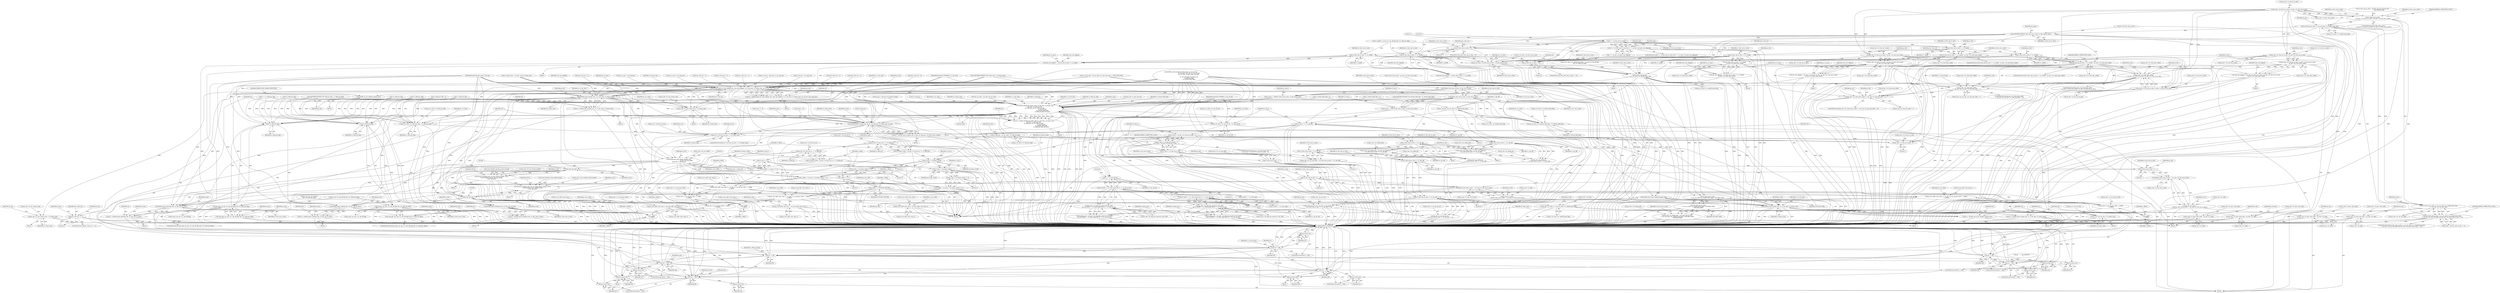 digraph "0_Android_8b5fd8f24eba5dd19ab2f80ea11a9125aa882ae2@pointer" {
"1000241" [label="(Call,ps_dec->u2_frm_ht_in_mbs * ps_dec->u2_frm_wd_in_mbs)"];
"1000239" [label="(Call,u2_first_mb_in_slice\n > (ps_dec->u2_frm_ht_in_mbs * ps_dec->u2_frm_wd_in_mbs))"];
"1000254" [label="(Call,u2_first_mb_in_slice << ps_cur_slice->u1_mbaff_frame_flag)"];
"1000253" [label="(Call,(u2_first_mb_in_slice << ps_cur_slice->u1_mbaff_frame_flag)\n <= ps_dec->u2_cur_mb_addr)"];
"1000252" [label="(Call,((u2_first_mb_in_slice << ps_cur_slice->u1_mbaff_frame_flag)\n <= ps_dec->u2_cur_mb_addr) && (ps_dec->u4_first_slice_in_pic == 0))"];
"1000270" [label="(Call,COPYTHECONTEXT(\"SH: first_mb_in_slice\",u2_first_mb_in_slice))"];
"1000371" [label="(Call,0 == u2_first_mb_in_slice)"];
"1000370" [label="(Call,(0 == u2_first_mb_in_slice) && (1 == ps_dec->u4_prev_nal_skipped))"];
"1000874" [label="(Call,u2_first_mb_in_slice > 0)"];
"1000883" [label="(Call,u2_first_mb_in_slice << u1_mbaff)"];
"1000881" [label="(Call,num_mb_skipped = u2_first_mb_in_slice << u1_mbaff)"];
"1001023" [label="(Call,ih264d_mark_err_slice_skip(ps_dec, num_mb_skipped, u1_is_idr_slice, u2_frame_num, ps_cur_poc, prev_slice_err))"];
"1001021" [label="(Call,ret = ih264d_mark_err_slice_skip(ps_dec, num_mb_skipped, u1_is_idr_slice, u2_frame_num, ps_cur_poc, prev_slice_err))"];
"1001109" [label="(Call,ret != OK)"];
"1001112" [label="(Return,return ret;)"];
"1001203" [label="(Call,ret != OK)"];
"1001206" [label="(Return,return ret;)"];
"1001215" [label="(Call,ret != OK)"];
"1001218" [label="(Return,return ret;)"];
"1001233" [label="(Call,ret != OK)"];
"1001236" [label="(Return,return ret;)"];
"1001366" [label="(Call,ret != OK)"];
"1001369" [label="(Return,return ret;)"];
"1001581" [label="(Call,ret != OK)"];
"1001584" [label="(Return,return ret;)"];
"1001832" [label="(Return,return OK;)"];
"1001849" [label="(Return,return OK;)"];
"1002482" [label="(Call,ret != OK)"];
"1002485" [label="(Return,return ret;)"];
"1002542" [label="(Return,return ret;)"];
"1001051" [label="(Call,ps_dec->u2_prv_frame_num = u2_frame_num)"];
"1001064" [label="(Call,prev_slice_err == 2)"];
"1001104" [label="(Call,ih264d_err_pic_dispbuf_mgr(ps_dec))"];
"1001200" [label="(Call,ih264d_end_of_pic_dispbuf_mgr(ps_dec))"];
"1001198" [label="(Call,ret = ih264d_end_of_pic_dispbuf_mgr(ps_dec))"];
"1001210" [label="(Call,ih264d_end_of_pic(ps_dec, u1_is_idr_slice, u2_frame_num))"];
"1001208" [label="(Call,ret = ih264d_end_of_pic(ps_dec, u1_is_idr_slice, u2_frame_num))"];
"1001228" [label="(Call,ih264d_end_of_pic(ps_dec, u1_is_idr_slice, u2_frame_num))"];
"1001226" [label="(Call,ret = ih264d_end_of_pic(ps_dec, u1_is_idr_slice, u2_frame_num))"];
"1001241" [label="(Call,ps_dec->u2_prv_frame_num = u2_frame_num)"];
"1001349" [label="(Call,ih264d_decode_pic_order_cnt(u1_is_idr_slice, u2_frame_num,\n &ps_dec->s_prev_pic_poc,\n &s_tmp_poc, ps_cur_slice, ps_pps,\n                                          u1_nal_ref_idc,\n                                          u1_bottom_field_flag,\n                                          u1_field_pic_flag, &i4_poc))"];
"1001347" [label="(Call,ret = ih264d_decode_pic_order_cnt(u1_is_idr_slice, u2_frame_num,\n &ps_dec->s_prev_pic_poc,\n &s_tmp_poc, ps_cur_slice, ps_pps,\n                                          u1_nal_ref_idc,\n                                          u1_bottom_field_flag,\n                                          u1_field_pic_flag, &i4_poc))"];
"1001437" [label="(Call,ps_cur_slice->u1_field_pic_flag = u1_field_pic_flag)"];
"1001883" [label="(Call,u1_field_pic = ps_cur_slice->u1_field_pic_flag)"];
"1001944" [label="(Call,ps_dec->u2_frm_wd_y << u1_field_pic)"];
"1001942" [label="(Call,u4_frame_stride = ps_dec->u2_frm_wd_y << u1_field_pic)"];
"1001957" [label="(Call,u2_mb_y * u4_frame_stride)"];
"1001956" [label="(Call,(u2_mb_y * u4_frame_stride) << 4)"];
"1001954" [label="(Call,y_offset = (u2_mb_y * u4_frame_stride) << 4)"];
"1001961" [label="(Call,ps_trns_addr->pu1_dest_y = ps_dec->s_cur_pic.pu1_buf1 + x_offset\n + y_offset)"];
"1002020" [label="(Call,ps_trns_addr->pu1_mb_y = ps_trns_addr->pu1_dest_y)"];
"1001965" [label="(Call,ps_dec->s_cur_pic.pu1_buf1 + x_offset\n + y_offset)"];
"1001971" [label="(Call,x_offset\n + y_offset)"];
"1001987" [label="(Call,u2_mb_y * u4_frame_stride)"];
"1001986" [label="(Call,(u2_mb_y * u4_frame_stride) << 3)"];
"1001984" [label="(Call,y_offset = (u2_mb_y * u4_frame_stride) << 3)"];
"1001994" [label="(Call,ps_trns_addr->pu1_dest_u = ps_dec->s_cur_pic.pu1_buf2 + x_offset\n + y_offset)"];
"1002027" [label="(Call,ps_trns_addr->pu1_mb_u = ps_trns_addr->pu1_dest_u)"];
"1001998" [label="(Call,ps_dec->s_cur_pic.pu1_buf2 + x_offset\n + y_offset)"];
"1002004" [label="(Call,x_offset\n + y_offset)"];
"1002007" [label="(Call,ps_trns_addr->pu1_dest_v = ps_dec->s_cur_pic.pu1_buf3 + x_offset\n + y_offset)"];
"1002034" [label="(Call,ps_trns_addr->pu1_mb_v = ps_trns_addr->pu1_dest_v)"];
"1002011" [label="(Call,ps_dec->s_cur_pic.pu1_buf3 + x_offset\n + y_offset)"];
"1002017" [label="(Call,x_offset\n + y_offset)"];
"1001976" [label="(Call,ps_dec->u2_frm_wd_uv << u1_field_pic)"];
"1001974" [label="(Call,u4_frame_stride = ps_dec->u2_frm_wd_uv << u1_field_pic)"];
"1001442" [label="(Call,ps_cur_slice->u1_bottom_field_flag = u1_bottom_field_flag)"];
"1001469" [label="(Call,ps_cur_slice->u1_nal_ref_idc = u1_nal_ref_idc)"];
"1001535" [label="(Call,!u1_field_pic_flag)"];
"1001529" [label="(Call,(ps_pps->ps_sps->u1_mb_aff_flag) && (!u1_field_pic_flag))"];
"1001528" [label="(Call,!((ps_pps->ps_sps->u1_mb_aff_flag) && (!u1_field_pic_flag)))"];
"1001552" [label="(Call,!u1_field_pic_flag)"];
"1001546" [label="(Call,(ps_pps->ps_sps->u1_mb_aff_flag) && (!u1_field_pic_flag))"];
"1001545" [label="(Call,!((ps_pps->ps_sps->u1_mb_aff_flag) && (!u1_field_pic_flag)))"];
"1001573" [label="(Call,ih264d_start_of_pic(ps_dec, i4_poc, &s_tmp_poc, u2_frame_num, ps_pps))"];
"1001571" [label="(Call,ret = ih264d_start_of_pic(ps_dec, i4_poc, &s_tmp_poc, u2_frame_num, ps_pps))"];
"1001592" [label="(Call,ih264d_get_next_display_field(ps_dec,\n                                          ps_dec->ps_out_buffer,\n &(ps_dec->s_disp_op)))"];
"1001647" [label="(Call,(void *)ps_dec)"];
"1001639" [label="(Call,ithread_create(ps_dec->pv_dec_thread_handle, NULL,\n (void *)ih264d_decode_picture_thread,\n (void *)ps_dec))"];
"1001683" [label="(Call,ithread_create(ps_dec->pv_bs_deblk_thread_handle, NULL,\n (void *)ih264d_recon_deblk_thread,\n (void *)ps_dec))"];
"1001691" [label="(Call,(void *)ps_dec)"];
"1002381" [label="(Call,ih264d_parse_islice(ps_dec, u2_first_mb_in_slice))"];
"1002379" [label="(Call,ret = ih264d_parse_islice(ps_dec, u2_first_mb_in_slice))"];
"1002416" [label="(Call,ih264d_parse_pslice(ps_dec, u2_first_mb_in_slice))"];
"1002414" [label="(Call,ret = ih264d_parse_pslice(ps_dec, u2_first_mb_in_slice))"];
"1002450" [label="(Call,ih264d_parse_bslice(ps_dec, u2_first_mb_in_slice))"];
"1002448" [label="(Call,ret = ih264d_parse_bslice(ps_dec, u2_first_mb_in_slice))"];
"1001763" [label="(Call,ps_err->u4_frm_sei_sync == u2_frame_num)"];
"1001779" [label="(Call,ps_err->u4_cur_frm = u2_frame_num)"];
"1001799" [label="(Call,0 == u1_nal_ref_idc)"];
"1001795" [label="(Call,(B_SLICE == u1_slice_type) && (0 == u1_nal_ref_idc))"];
"1001789" [label="(Call,(ps_dec->u4_skip_frm_mask & B_SLC_BIT)\n && (B_SLICE == u1_slice_type) && (0 == u1_nal_ref_idc))"];
"1001787" [label="(Call,i4_skip_b_pic = (ps_dec->u4_skip_frm_mask & B_SLC_BIT)\n && (B_SLICE == u1_slice_type) && (0 == u1_nal_ref_idc))"];
"1001810" [label="(Call,(P_SLICE == u1_slice_type) && (0 == u1_nal_ref_idc))"];
"1001804" [label="(Call,(ps_dec->u4_skip_frm_mask & P_SLC_BIT)\n && (P_SLICE == u1_slice_type) && (0 == u1_nal_ref_idc))"];
"1001802" [label="(Call,i4_skip_p_pic = (ps_dec->u4_skip_frm_mask & P_SLC_BIT)\n && (P_SLICE == u1_slice_type) && (0 == u1_nal_ref_idc))"];
"1001814" [label="(Call,0 == u1_nal_ref_idc)"];
"1001432" [label="(Call,ps_cur_slice->u2_first_mb_in_slice = u2_first_mb_in_slice)"];
"1001567" [label="(Call,u2_first_mb_in_slice == 0)"];
"1001860" [label="(Call,u2_first_mb_in_slice\n << ps_cur_slice->u1_mbaff_frame_flag)"];
"1001859" [label="(Call,(u2_first_mb_in_slice\n << ps_cur_slice->u1_mbaff_frame_flag) * SUB_BLK_SIZE)"];
"1001858" [label="(Call,((u2_first_mb_in_slice\n << ps_cur_slice->u1_mbaff_frame_flag) * SUB_BLK_SIZE)\n - SUB_BLK_SIZE)"];
"1001854" [label="(Call,ps_dec->i4_submb_ofst = ((u2_first_mb_in_slice\n << ps_cur_slice->u1_mbaff_frame_flag) * SUB_BLK_SIZE)\n - SUB_BLK_SIZE)"];
"1001878" [label="(Call,u1_mb_aff = ps_cur_slice->u1_mbaff_frame_flag)"];
"1001922" [label="(Call,u2_mb_y <<= u1_mb_aff)"];
"1001932" [label="(Call,u2_mb_y > ps_dec->u2_frm_ht_in_mbs - 1)"];
"1001926" [label="(Call,(u2_mb_x > u2_frm_wd_in_mbs - 1)\n || (u2_mb_y > ps_dec->u2_frm_ht_in_mbs - 1))"];
"1002056" [label="(Call,u2_first_mb_in_slice << u1_mb_aff)"];
"1002048" [label="(Call,ps_dec->ps_deblk_mbn = ps_dec->ps_deblk_pic\n + (u2_first_mb_in_slice << u1_mb_aff))"];
"1002052" [label="(Call,ps_dec->ps_deblk_pic\n + (u2_first_mb_in_slice << u1_mb_aff))"];
"1002076" [label="(Call,u2_first_mb_in_slice << u1_mb_aff)"];
"1002072" [label="(Call,ps_dec->u2_cur_mb_addr = (u2_first_mb_in_slice << u1_mb_aff))"];
"1002090" [label="(Call,u2_first_mb_in_slice << u1_mb_aff)"];
"1002089" [label="(Call,(u2_first_mb_in_slice << u1_mb_aff) << 4)"];
"1002079" [label="(Call,ps_dec->ps_mv_cur = ps_dec->s_cur_pic.ps_mv\n + ((u2_first_mb_in_slice << u1_mb_aff) << 4))"];
"1002083" [label="(Call,ps_dec->s_cur_pic.ps_mv\n + ((u2_first_mb_in_slice << u1_mb_aff) << 4))"];
"1002203" [label="(Call,u2_first_mb_in_slice - 1)"];
"1002202" [label="(Call,MOD(u2_first_mb_in_slice - 1, ps_seq->u2_frm_wd_in_mbs))"];
"1002198" [label="(Call,ps_dec->u2_mbx =\n (MOD(u2_first_mb_in_slice - 1, ps_seq->u2_frm_wd_in_mbs)))"];
"1002227" [label="(Call,ps_dec->i2_prev_slice_mbx = ps_dec->u2_mbx)"];
"1002487" [label="(Call,ps_dec->i2_prev_slice_mbx = ps_dec->u2_mbx)"];
"1002213" [label="(Call,DIV(u2_first_mb_in_slice - 1, ps_seq->u2_frm_wd_in_mbs))"];
"1002209" [label="(Call,ps_dec->u2_mby =\n (DIV(u2_first_mb_in_slice - 1, ps_seq->u2_frm_wd_in_mbs)))"];
"1002220" [label="(Call,ps_dec->u2_mby <<= ps_cur_slice->u1_mbaff_frame_flag)"];
"1002234" [label="(Call,ps_dec->i2_prev_slice_mby = ps_dec->u2_mby)"];
"1002494" [label="(Call,ps_dec->i2_prev_slice_mby = ps_dec->u2_mby)"];
"1002214" [label="(Call,u2_first_mb_in_slice - 1)"];
"1002069" [label="(Call,u2_first_mb_in_slice << u1_mb_aff)"];
"1002061" [label="(Call,ps_dec->ps_deblk_mbn = ps_dec->ps_deblk_pic\n + (u2_first_mb_in_slice << u1_mb_aff))"];
"1002065" [label="(Call,ps_dec->ps_deblk_pic\n + (u2_first_mb_in_slice << u1_mb_aff))"];
"1001914" [label="(Call,MOD(u2_first_mb_in_slice, u2_frm_wd_in_mbs))"];
"1001912" [label="(Call,u2_mb_x = MOD(u2_first_mb_in_slice, u2_frm_wd_in_mbs))"];
"1001927" [label="(Call,u2_mb_x > u2_frm_wd_in_mbs - 1)"];
"1001951" [label="(Call,u2_mb_x << 4)"];
"1001949" [label="(Call,x_offset = u2_mb_x << 4)"];
"1001981" [label="(Call,x_offset >>= 1)"];
"1001991" [label="(Call,x_offset *= YUV420SP_FACTOR)"];
"1001919" [label="(Call,DIV(u2_first_mb_in_slice, u2_frm_wd_in_mbs))"];
"1001917" [label="(Call,u2_mb_y = DIV(u2_first_mb_in_slice, u2_frm_wd_in_mbs))"];
"1001929" [label="(Call,u2_frm_wd_in_mbs - 1)"];
"1000954" [label="(Call,u2_first_mb_in_slice << u1_mbaff)"];
"1000952" [label="(Call,num_mb_skipped = u2_first_mb_in_slice << u1_mbaff)"];
"1000983" [label="(Call,u2_first_mb_in_slice << u1_mbaff)"];
"1000982" [label="(Call,(u2_first_mb_in_slice << u1_mbaff) > ps_dec->u2_total_mbs_coded)"];
"1000995" [label="(Call,(u2_first_mb_in_slice << u1_mbaff)\n - ps_dec->u2_total_mbs_coded)"];
"1000993" [label="(Call,num_mb_skipped = (u2_first_mb_in_slice << u1_mbaff)\n - ps_dec->u2_total_mbs_coded)"];
"1001076" [label="(Call,ps_dec->u2_total_mbs_coded\n >= ps_dec->u2_frm_ht_in_mbs * ps_dec->u2_frm_wd_in_mbs)"];
"1001165" [label="(Call,ps_dec->u2_total_mbs_coded\n == (ps_dec->ps_cur_sps->u2_max_mb_addr + 1))"];
"1002502" [label="(Call,ps_dec->u2_total_mbs_coded >= (ps_seq->u2_max_mb_addr + 1))"];
"1001008" [label="(Call,(u2_first_mb_in_slice << u1_mbaff) < ps_dec->u2_total_mbs_coded)"];
"1000996" [label="(Call,u2_first_mb_in_slice << u1_mbaff)"];
"1001009" [label="(Call,u2_first_mb_in_slice << u1_mbaff)"];
"1000842" [label="(Call,ps_dec->u2_frm_ht_in_mbs * ps_dec->u2_frm_wd_in_mbs)"];
"1000841" [label="(Call,(ps_dec->u2_frm_ht_in_mbs * ps_dec->u2_frm_wd_in_mbs)\n - ps_dec->u2_total_mbs_coded)"];
"1000839" [label="(Call,num_mb_skipped = (ps_dec->u2_frm_ht_in_mbs * ps_dec->u2_frm_wd_in_mbs)\n - ps_dec->u2_total_mbs_coded)"];
"1001080" [label="(Call,ps_dec->u2_frm_ht_in_mbs * ps_dec->u2_frm_wd_in_mbs)"];
"1001934" [label="(Call,ps_dec->u2_frm_ht_in_mbs - 1)"];
"1000965" [label="(Call,ps_dec->u2_frm_ht_in_mbs * ps_dec->u2_frm_wd_in_mbs)"];
"1000964" [label="(Call,(ps_dec->u2_frm_ht_in_mbs * ps_dec->u2_frm_wd_in_mbs)\n - ps_dec->u2_total_mbs_coded)"];
"1000962" [label="(Call,num_mb_skipped = (ps_dec->u2_frm_ht_in_mbs * ps_dec->u2_frm_wd_in_mbs)\n - ps_dec->u2_total_mbs_coded)"];
"1001239" [label="(Identifier,u1_field_pic_flag)"];
"1001885" [label="(Call,ps_cur_slice->u1_field_pic_flag)"];
"1001076" [label="(Call,ps_dec->u2_total_mbs_coded\n >= ps_dec->u2_frm_ht_in_mbs * ps_dec->u2_frm_wd_in_mbs)"];
"1001999" [label="(Call,ps_dec->s_cur_pic.pu1_buf2)"];
"1001580" [label="(ControlStructure,if(ret != OK))"];
"1001188" [label="(Identifier,i1_is_end_of_poc)"];
"1000254" [label="(Call,u2_first_mb_in_slice << ps_cur_slice->u1_mbaff_frame_flag)"];
"1002491" [label="(Call,ps_dec->u2_mbx)"];
"1001107" [label="(Identifier,ERROR_NEW_FRAME_EXPECTED)"];
"1000272" [label="(Identifier,u2_first_mb_in_slice)"];
"1000990" [label="(Call,prev_slice_err = 2)"];
"1002218" [label="(Identifier,ps_seq)"];
"1001815" [label="(Literal,0)"];
"1001994" [label="(Call,ps_trns_addr->pu1_dest_u = ps_dec->s_cur_pic.pu1_buf2 + x_offset\n + y_offset)"];
"1000260" [label="(Identifier,ps_dec)"];
"1001582" [label="(Identifier,ret)"];
"1001921" [label="(Identifier,u2_frm_wd_in_mbs)"];
"1001033" [label="(Identifier,ps_dec)"];
"1001917" [label="(Call,u2_mb_y = DIV(u2_first_mb_in_slice, u2_frm_wd_in_mbs))"];
"1001696" [label="(Identifier,ps_dec)"];
"1001984" [label="(Call,y_offset = (u2_mb_y * u4_frame_stride) << 3)"];
"1002062" [label="(Call,ps_dec->ps_deblk_mbn)"];
"1001938" [label="(Literal,1)"];
"1001007" [label="(ControlStructure,if((u2_first_mb_in_slice << u1_mbaff) < ps_dec->u2_total_mbs_coded))"];
"1000997" [label="(Identifier,u2_first_mb_in_slice)"];
"1000251" [label="(ControlStructure,if(((u2_first_mb_in_slice << ps_cur_slice->u1_mbaff_frame_flag)\n <= ps_dec->u2_cur_mb_addr) && (ps_dec->u4_first_slice_in_pic == 0)))"];
"1001011" [label="(Identifier,u1_mbaff)"];
"1000274" [label="(Identifier,u4_temp)"];
"1002418" [label="(Identifier,u2_first_mb_in_slice)"];
"1002448" [label="(Call,ret = ih264d_parse_bslice(ps_dec, u2_first_mb_in_slice))"];
"1001923" [label="(Identifier,u2_mb_y)"];
"1001919" [label="(Call,DIV(u2_first_mb_in_slice, u2_frm_wd_in_mbs))"];
"1001859" [label="(Call,(u2_first_mb_in_slice\n << ps_cur_slice->u1_mbaff_frame_flag) * SUB_BLK_SIZE)"];
"1000955" [label="(Identifier,u2_first_mb_in_slice)"];
"1001955" [label="(Identifier,y_offset)"];
"1002007" [label="(Call,ps_trns_addr->pu1_dest_v = ps_dec->s_cur_pic.pu1_buf3 + x_offset\n + y_offset)"];
"1001986" [label="(Call,(u2_mb_y * u4_frame_stride) << 3)"];
"1002203" [label="(Call,u2_first_mb_in_slice - 1)"];
"1001209" [label="(Identifier,ret)"];
"1001080" [label="(Call,ps_dec->u2_frm_ht_in_mbs * ps_dec->u2_frm_wd_in_mbs)"];
"1001530" [label="(Call,ps_pps->ps_sps->u1_mb_aff_flag)"];
"1001058" [label="(Identifier,ps_dec)"];
"1001573" [label="(Call,ih264d_start_of_pic(ps_dec, i4_poc, &s_tmp_poc, u2_frame_num, ps_pps))"];
"1001020" [label="(Block,)"];
"1000270" [label="(Call,COPYTHECONTEXT(\"SH: first_mb_in_slice\",u2_first_mb_in_slice))"];
"1001934" [label="(Call,ps_dec->u2_frm_ht_in_mbs - 1)"];
"1001473" [label="(Identifier,u1_nal_ref_idc)"];
"1000161" [label="(MethodParameterIn,UWORD8 u1_is_idr_slice)"];
"1001362" [label="(Identifier,u1_field_pic_flag)"];
"1002209" [label="(Call,ps_dec->u2_mby =\n (DIV(u2_first_mb_in_slice - 1, ps_seq->u2_frm_wd_in_mbs)))"];
"1001202" [label="(ControlStructure,if(ret != OK))"];
"1001562" [label="(Identifier,ps_dec)"];
"1001442" [label="(Call,ps_cur_slice->u1_bottom_field_flag = u1_bottom_field_flag)"];
"1000520" [label="(Call,u1_bottom_field_flag = 0)"];
"1001966" [label="(Call,ps_dec->s_cur_pic.pu1_buf1)"];
"1002027" [label="(Call,ps_trns_addr->pu1_mb_u = ps_trns_addr->pu1_dest_u)"];
"1001469" [label="(Call,ps_cur_slice->u1_nal_ref_idc = u1_nal_ref_idc)"];
"1001992" [label="(Identifier,x_offset)"];
"1001593" [label="(Identifier,ps_dec)"];
"1001536" [label="(Identifier,u1_field_pic_flag)"];
"1001980" [label="(Identifier,u1_field_pic)"];
"1001539" [label="(Identifier,ps_dec)"];
"1000995" [label="(Call,(u2_first_mb_in_slice << u1_mbaff)\n - ps_dec->u2_total_mbs_coded)"];
"1001932" [label="(Call,u2_mb_y > ps_dec->u2_frm_ht_in_mbs - 1)"];
"1002020" [label="(Call,ps_trns_addr->pu1_mb_y = ps_trns_addr->pu1_dest_y)"];
"1001981" [label="(Call,x_offset >>= 1)"];
"1001212" [label="(Identifier,u1_is_idr_slice)"];
"1001356" [label="(Call,&s_tmp_poc)"];
"1001476" [label="(Identifier,ps_cur_slice)"];
"1000952" [label="(Call,num_mb_skipped = u2_first_mb_in_slice << u1_mbaff)"];
"1001858" [label="(Call,((u2_first_mb_in_slice\n << ps_cur_slice->u1_mbaff_frame_flag) * SUB_BLK_SIZE)\n - SUB_BLK_SIZE)"];
"1000370" [label="(Call,(0 == u2_first_mb_in_slice) && (1 == ps_dec->u4_prev_nal_skipped))"];
"1001755" [label="(Block,)"];
"1002455" [label="(Identifier,ps_dec)"];
"1000373" [label="(Identifier,u2_first_mb_in_slice)"];
"1001008" [label="(Call,(u2_first_mb_in_slice << u1_mbaff) < ps_dec->u2_total_mbs_coded)"];
"1002229" [label="(Identifier,ps_dec)"];
"1002074" [label="(Identifier,ps_dec)"];
"1001888" [label="(Block,)"];
"1002024" [label="(Call,ps_trns_addr->pu1_dest_y)"];
"1001370" [label="(Identifier,ret)"];
"1000986" [label="(Call,ps_dec->u2_total_mbs_coded)"];
"1001358" [label="(Identifier,ps_cur_slice)"];
"1001221" [label="(Literal,\" ------ PIC SKIPPED ------\n\")"];
"1000245" [label="(Call,ps_dec->u2_frm_wd_in_mbs)"];
"1002004" [label="(Call,x_offset\n + y_offset)"];
"1000953" [label="(Identifier,num_mb_skipped)"];
"1001219" [label="(Identifier,ret)"];
"1000878" [label="(Call,prev_slice_err = 1)"];
"1002222" [label="(Identifier,ps_dec)"];
"1001217" [label="(Identifier,OK)"];
"1001449" [label="(Identifier,ps_cur_slice)"];
"1001795" [label="(Call,(B_SLICE == u1_slice_type) && (0 == u1_nal_ref_idc))"];
"1000256" [label="(Call,ps_cur_slice->u1_mbaff_frame_flag)"];
"1002008" [label="(Call,ps_trns_addr->pu1_dest_v)"];
"1001943" [label="(Identifier,u4_frame_stride)"];
"1000381" [label="(Identifier,skip)"];
"1001383" [label="(Call,i4_poc == 0)"];
"1001365" [label="(ControlStructure,if(ret != OK))"];
"1001441" [label="(Identifier,u1_field_pic_flag)"];
"1002204" [label="(Identifier,u2_first_mb_in_slice)"];
"1001070" [label="(Identifier,ps_dec)"];
"1001112" [label="(Return,return ret;)"];
"1001652" [label="(Identifier,ps_dec)"];
"1001983" [label="(Literal,1)"];
"1002081" [label="(Identifier,ps_dec)"];
"1001470" [label="(Call,ps_cur_slice->u1_nal_ref_idc)"];
"1001594" [label="(Call,ps_dec->ps_out_buffer)"];
"1001762" [label="(ControlStructure,if(ps_err->u4_frm_sei_sync == u2_frame_num))"];
"1000483" [label="(Call,COPYTHECONTEXT(\"SH: field_pic_flag\", u1_field_pic_flag))"];
"1001528" [label="(Call,!((ps_pps->ps_sps->u1_mb_aff_flag) && (!u1_field_pic_flag)))"];
"1001437" [label="(Call,ps_cur_slice->u1_field_pic_flag = u1_field_pic_flag)"];
"1001818" [label="(Identifier,i4_skip_b_pic)"];
"1001639" [label="(Call,ithread_create(ps_dec->pv_dec_thread_handle, NULL,\n (void *)ih264d_decode_picture_thread,\n (void *)ps_dec))"];
"1001009" [label="(Call,u2_first_mb_in_slice << u1_mbaff)"];
"1001687" [label="(Identifier,NULL)"];
"1000374" [label="(Call,1 == ps_dec->u4_prev_nal_skipped)"];
"1002034" [label="(Call,ps_trns_addr->pu1_mb_v = ps_trns_addr->pu1_dest_v)"];
"1000964" [label="(Call,(ps_dec->u2_frm_ht_in_mbs * ps_dec->u2_frm_wd_in_mbs)\n - ps_dec->u2_total_mbs_coded)"];
"1001977" [label="(Call,ps_dec->u2_frm_wd_uv)"];
"1000936" [label="(Call,ps_seq->u1_mb_aff_flag\n && (!u1_field_pic_flag))"];
"1000973" [label="(Identifier,ps_dec)"];
"1002440" [label="(Block,)"];
"1001575" [label="(Identifier,i4_poc)"];
"1001233" [label="(Call,ret != OK)"];
"1002544" [label="(MethodReturn,WORD32)"];
"1001029" [label="(Identifier,prev_slice_err)"];
"1001638" [label="(Block,)"];
"1000771" [label="(Call,!u1_field_pic_flag)"];
"1001953" [label="(Literal,4)"];
"1001592" [label="(Call,ih264d_get_next_display_field(ps_dec,\n                                          ps_dec->ps_out_buffer,\n &(ps_dec->s_disp_op)))"];
"1001579" [label="(Identifier,ps_pps)"];
"1001789" [label="(Call,(ps_dec->u4_skip_frm_mask & B_SLC_BIT)\n && (B_SLICE == u1_slice_type) && (0 == u1_nal_ref_idc))"];
"1001351" [label="(Identifier,u2_frame_num)"];
"1001443" [label="(Call,ps_cur_slice->u1_bottom_field_flag)"];
"1002231" [label="(Call,ps_dec->u2_mbx)"];
"1002414" [label="(Call,ret = ih264d_parse_pslice(ps_dec, u2_first_mb_in_slice))"];
"1001952" [label="(Identifier,u2_mb_x)"];
"1000956" [label="(Identifier,u1_mbaff)"];
"1001982" [label="(Identifier,x_offset)"];
"1001051" [label="(Call,ps_dec->u2_prv_frame_num = u2_frame_num)"];
"1002057" [label="(Identifier,u2_first_mb_in_slice)"];
"1002038" [label="(Call,ps_trns_addr->pu1_dest_v)"];
"1002482" [label="(Call,ret != OK)"];
"1001931" [label="(Literal,1)"];
"1002520" [label="(Identifier,ps_err)"];
"1001935" [label="(Call,ps_dec->u2_frm_ht_in_mbs)"];
"1002084" [label="(Call,ps_dec->s_cur_pic.ps_mv)"];
"1000233" [label="(Call,u2_first_mb_in_slice = ih264d_uev(pu4_bitstrm_ofst,\n                                     pu4_bitstrm_buf))"];
"1001814" [label="(Call,0 == u1_nal_ref_idc)"];
"1002388" [label="(Identifier,ps_dec)"];
"1000765" [label="(Call,u1_mbaff = ps_seq->u1_mb_aff_flag && (!u1_field_pic_flag))"];
"1002543" [label="(Identifier,ret)"];
"1000876" [label="(Literal,0)"];
"1000993" [label="(Call,num_mb_skipped = (u2_first_mb_in_slice << u1_mbaff)\n - ps_dec->u2_total_mbs_coded)"];
"1001065" [label="(Identifier,prev_slice_err)"];
"1001950" [label="(Identifier,x_offset)"];
"1000255" [label="(Identifier,u2_first_mb_in_slice)"];
"1002211" [label="(Identifier,ps_dec)"];
"1001570" [label="(Block,)"];
"1001880" [label="(Call,ps_cur_slice->u1_mbaff_frame_flag)"];
"1000486" [label="(Call,u1_bottom_field_flag = 0)"];
"1001965" [label="(Call,ps_dec->s_cur_pic.pu1_buf1 + x_offset\n + y_offset)"];
"1000846" [label="(Call,ps_dec->u2_frm_wd_in_mbs)"];
"1001026" [label="(Identifier,u1_is_idr_slice)"];
"1002371" [label="(Block,)"];
"1001000" [label="(Identifier,ps_dec)"];
"1001819" [label="(Block,)"];
"1001023" [label="(Call,ih264d_mark_err_slice_skip(ps_dec, num_mb_skipped, u1_is_idr_slice, u2_frame_num, ps_cur_poc, prev_slice_err))"];
"1002504" [label="(Identifier,ps_dec)"];
"1002017" [label="(Call,x_offset\n + y_offset)"];
"1000174" [label="(Call,*ps_cur_slice = ps_dec->ps_cur_slice)"];
"1002488" [label="(Call,ps_dec->i2_prev_slice_mbx)"];
"1002214" [label="(Call,u2_first_mb_in_slice - 1)"];
"1000972" [label="(Call,ps_dec->u2_total_mbs_coded)"];
"1001568" [label="(Identifier,u2_first_mb_in_slice)"];
"1002228" [label="(Call,ps_dec->i2_prev_slice_mbx)"];
"1002514" [label="(Identifier,ps_dec)"];
"1000375" [label="(Literal,1)"];
"1002498" [label="(Call,ps_dec->u2_mby)"];
"1001961" [label="(Call,ps_trns_addr->pu1_dest_y = ps_dec->s_cur_pic.pu1_buf1 + x_offset\n + y_offset)"];
"1001956" [label="(Call,(u2_mb_y * u4_frame_stride) << 4)"];
"1001024" [label="(Identifier,ps_dec)"];
"1001439" [label="(Identifier,ps_cur_slice)"];
"1001090" [label="(Identifier,ps_dec)"];
"1001350" [label="(Identifier,u1_is_idr_slice)"];
"1001973" [label="(Identifier,y_offset)"];
"1001783" [label="(Identifier,u2_frame_num)"];
"1002066" [label="(Call,ps_dec->ps_deblk_pic)"];
"1002056" [label="(Call,u2_first_mb_in_slice << u1_mb_aff)"];
"1000773" [label="(Call,prev_slice_err = 0)"];
"1002021" [label="(Call,ps_trns_addr->pu1_mb_y)"];
"1002058" [label="(Identifier,u1_mb_aff)"];
"1002070" [label="(Identifier,u2_first_mb_in_slice)"];
"1001017" [label="(Identifier,ERROR_CORRUPTED_SLICE)"];
"1002077" [label="(Identifier,u2_first_mb_in_slice)"];
"1002065" [label="(Call,ps_dec->ps_deblk_pic\n + (u2_first_mb_in_slice << u1_mb_aff))"];
"1001971" [label="(Call,x_offset\n + y_offset)"];
"1000966" [label="(Call,ps_dec->u2_frm_ht_in_mbs)"];
"1001767" [label="(Identifier,u2_frame_num)"];
"1001963" [label="(Identifier,ps_trns_addr)"];
"1001206" [label="(Return,return ret;)"];
"1001643" [label="(Identifier,NULL)"];
"1001922" [label="(Call,u2_mb_y <<= u1_mb_aff)"];
"1002061" [label="(Call,ps_dec->ps_deblk_mbn = ps_dec->ps_deblk_pic\n + (u2_first_mb_in_slice << u1_mb_aff))"];
"1001216" [label="(Identifier,ret)"];
"1000240" [label="(Identifier,u2_first_mb_in_slice)"];
"1000875" [label="(Identifier,u2_first_mb_in_slice)"];
"1000887" [label="(Identifier,ps_cur_poc)"];
"1001103" [label="(Block,)"];
"1001368" [label="(Identifier,OK)"];
"1000940" [label="(Call,!u1_field_pic_flag)"];
"1000841" [label="(Call,(ps_dec->u2_frm_ht_in_mbs * ps_dec->u2_frm_wd_in_mbs)\n - ps_dec->u2_total_mbs_coded)"];
"1002078" [label="(Identifier,u1_mb_aff)"];
"1001104" [label="(Call,ih264d_err_pic_dispbuf_mgr(ps_dec))"];
"1001066" [label="(Literal,2)"];
"1001165" [label="(Call,ps_dec->u2_total_mbs_coded\n == (ps_dec->ps_cur_sps->u2_max_mb_addr + 1))"];
"1002035" [label="(Call,ps_trns_addr->pu1_mb_v)"];
"1001764" [label="(Call,ps_err->u4_frm_sei_sync)"];
"1001366" [label="(Call,ret != OK)"];
"1001802" [label="(Call,i4_skip_p_pic = (ps_dec->u4_skip_frm_mask & P_SLC_BIT)\n && (P_SLICE == u1_slice_type) && (0 == u1_nal_ref_idc))"];
"1001928" [label="(Identifier,u2_mb_x)"];
"1000840" [label="(Identifier,num_mb_skipped)"];
"1001432" [label="(Call,ps_cur_slice->u2_first_mb_in_slice = u2_first_mb_in_slice)"];
"1001025" [label="(Identifier,num_mb_skipped)"];
"1001036" [label="(Block,)"];
"1000182" [label="(Call,i4_poc = 0)"];
"1002052" [label="(Call,ps_dec->ps_deblk_pic\n + (u2_first_mb_in_slice << u1_mb_aff))"];
"1000948" [label="(Block,)"];
"1001544" [label="(ControlStructure,if(!((ps_pps->ps_sps->u1_mb_aff_flag) && (!u1_field_pic_flag))))"];
"1001816" [label="(Identifier,u1_nal_ref_idc)"];
"1001084" [label="(Call,ps_dec->u2_frm_wd_in_mbs)"];
"1001115" [label="(Identifier,i1_is_end_of_poc)"];
"1001433" [label="(Call,ps_cur_slice->u2_first_mb_in_slice)"];
"1002494" [label="(Call,ps_dec->i2_prev_slice_mby = ps_dec->u2_mby)"];
"1002028" [label="(Call,ps_trns_addr->pu1_mb_u)"];
"1000882" [label="(Identifier,num_mb_skipped)"];
"1001954" [label="(Call,y_offset = (u2_mb_y * u4_frame_stride) << 4)"];
"1002047" [label="(Block,)"];
"1000369" [label="(ControlStructure,if((0 == u2_first_mb_in_slice) && (1 == ps_dec->u4_prev_nal_skipped)))"];
"1001213" [label="(Identifier,u2_frame_num)"];
"1002417" [label="(Identifier,ps_dec)"];
"1000885" [label="(Identifier,u1_mbaff)"];
"1000858" [label="(Call,u1_is_idr_slice = ps_cur_slice->u1_nal_unit_type == IDR_SLICE_NAL)"];
"1001991" [label="(Call,x_offset *= YUV420SP_FACTOR)"];
"1000238" [label="(ControlStructure,if(u2_first_mb_in_slice\n > (ps_dec->u2_frm_ht_in_mbs * ps_dec->u2_frm_wd_in_mbs)))"];
"1001063" [label="(ControlStructure,if(prev_slice_err == 2))"];
"1001790" [label="(Call,ps_dec->u4_skip_frm_mask & B_SLC_BIT)"];
"1001064" [label="(Call,prev_slice_err == 2)"];
"1002092" [label="(Identifier,u1_mb_aff)"];
"1000253" [label="(Call,(u2_first_mb_in_slice << ps_cur_slice->u1_mbaff_frame_flag)\n <= ps_dec->u2_cur_mb_addr)"];
"1001865" [label="(Identifier,SUB_BLK_SIZE)"];
"1001855" [label="(Call,ps_dec->i4_submb_ofst)"];
"1001914" [label="(Call,MOD(u2_first_mb_in_slice, u2_frm_wd_in_mbs))"];
"1002486" [label="(Identifier,ret)"];
"1001236" [label="(Return,return ret;)"];
"1002416" [label="(Call,ih264d_parse_pslice(ps_dec, u2_first_mb_in_slice))"];
"1002213" [label="(Call,DIV(u2_first_mb_in_slice - 1, ps_seq->u2_frm_wd_in_mbs))"];
"1000873" [label="(ControlStructure,if(u2_first_mb_in_slice > 0))"];
"1001237" [label="(Identifier,ret)"];
"1001796" [label="(Call,B_SLICE == u1_slice_type)"];
"1002076" [label="(Call,u2_first_mb_in_slice << u1_mb_aff)"];
"1002079" [label="(Call,ps_dec->ps_mv_cur = ps_dec->s_cur_pic.ps_mv\n + ((u2_first_mb_in_slice << u1_mb_aff) << 4))"];
"1001110" [label="(Identifier,ret)"];
"1000962" [label="(Call,num_mb_skipped = (ps_dec->u2_frm_ht_in_mbs * ps_dec->u2_frm_wd_in_mbs)\n - ps_dec->u2_total_mbs_coded)"];
"1000163" [label="(MethodParameterIn,dec_struct_t *ps_dec)"];
"1001052" [label="(Call,ps_dec->u2_prv_frame_num)"];
"1001438" [label="(Call,ps_cur_slice->u1_field_pic_flag)"];
"1001546" [label="(Call,(ps_pps->ps_sps->u1_mb_aff_flag) && (!u1_field_pic_flag))"];
"1001349" [label="(Call,ih264d_decode_pic_order_cnt(u1_is_idr_slice, u2_frame_num,\n &ps_dec->s_prev_pic_poc,\n &s_tmp_poc, ps_cur_slice, ps_pps,\n                                          u1_nal_ref_idc,\n                                          u1_bottom_field_flag,\n                                          u1_field_pic_flag, &i4_poc))"];
"1001003" [label="(Identifier,ps_cur_poc)"];
"1000767" [label="(Call,ps_seq->u1_mb_aff_flag && (!u1_field_pic_flag))"];
"1002091" [label="(Identifier,u2_first_mb_in_slice)"];
"1002029" [label="(Identifier,ps_trns_addr)"];
"1000819" [label="(Call,prev_slice_err = 2)"];
"1000843" [label="(Call,ps_dec->u2_frm_ht_in_mbs)"];
"1001204" [label="(Identifier,ret)"];
"1001113" [label="(Identifier,ret)"];
"1002379" [label="(Call,ret = ih264d_parse_islice(ps_dec, u2_first_mb_in_slice))"];
"1001556" [label="(Identifier,ps_dec)"];
"1001804" [label="(Call,(ps_dec->u4_skip_frm_mask & P_SLC_BIT)\n && (P_SLICE == u1_slice_type) && (0 == u1_nal_ref_idc))"];
"1000996" [label="(Call,u2_first_mb_in_slice << u1_mbaff)"];
"1001240" [label="(Block,)"];
"1000994" [label="(Identifier,num_mb_skipped)"];
"1000954" [label="(Call,u2_first_mb_in_slice << u1_mbaff)"];
"1001869" [label="(Block,)"];
"1002415" [label="(Identifier,ret)"];
"1002083" [label="(Call,ps_dec->s_cur_pic.ps_mv\n + ((u2_first_mb_in_slice << u1_mb_aff) << 4))"];
"1001077" [label="(Call,ps_dec->u2_total_mbs_coded)"];
"1002018" [label="(Identifier,x_offset)"];
"1001944" [label="(Call,ps_dec->u2_frm_wd_y << u1_field_pic)"];
"1001959" [label="(Identifier,u4_frame_stride)"];
"1000162" [label="(MethodParameterIn,UWORD8 u1_nal_ref_idc)"];
"1001232" [label="(ControlStructure,if(ret != OK))"];
"1001347" [label="(Call,ret = ih264d_decode_pic_order_cnt(u1_is_idr_slice, u2_frame_num,\n &ps_dec->s_prev_pic_poc,\n &s_tmp_poc, ps_cur_slice, ps_pps,\n                                          u1_nal_ref_idc,\n                                          u1_bottom_field_flag,\n                                          u1_field_pic_flag, &i4_poc))"];
"1002380" [label="(Identifier,ret)"];
"1002207" [label="(Identifier,ps_seq)"];
"1001975" [label="(Identifier,u4_frame_stride)"];
"1001998" [label="(Call,ps_dec->s_cur_pic.pu1_buf2 + x_offset\n + y_offset)"];
"1001169" [label="(Call,ps_dec->ps_cur_sps->u2_max_mb_addr + 1)"];
"1002451" [label="(Identifier,ps_dec)"];
"1001081" [label="(Call,ps_dec->u2_frm_ht_in_mbs)"];
"1001960" [label="(Literal,4)"];
"1001677" [label="(Block,)"];
"1000932" [label="(Call,ps_cur_slice->u1_mbaff_frame_flag = ps_seq->u1_mb_aff_flag\n && (!u1_field_pic_flag))"];
"1001581" [label="(Call,ret != OK)"];
"1001861" [label="(Identifier,u2_first_mb_in_slice)"];
"1000242" [label="(Call,ps_dec->u2_frm_ht_in_mbs)"];
"1002224" [label="(Call,ps_cur_slice->u1_mbaff_frame_flag)"];
"1000963" [label="(Identifier,num_mb_skipped)"];
"1001862" [label="(Call,ps_cur_slice->u1_mbaff_frame_flag)"];
"1001925" [label="(ControlStructure,if((u2_mb_x > u2_frm_wd_in_mbs - 1)\n || (u2_mb_y > ps_dec->u2_frm_ht_in_mbs - 1)))"];
"1001166" [label="(Call,ps_dec->u2_total_mbs_coded)"];
"1001566" [label="(ControlStructure,if(u2_first_mb_in_slice == 0))"];
"1001248" [label="(Identifier,ps_cur_slice)"];
"1002382" [label="(Identifier,ps_dec)"];
"1001920" [label="(Identifier,u2_first_mb_in_slice)"];
"1001962" [label="(Call,ps_trns_addr->pu1_dest_y)"];
"1001197" [label="(Block,)"];
"1000517" [label="(Call,u1_field_pic_flag = 0)"];
"1001811" [label="(Call,P_SLICE == u1_slice_type)"];
"1001028" [label="(Identifier,ps_cur_poc)"];
"1001552" [label="(Call,!u1_field_pic_flag)"];
"1000999" [label="(Call,ps_dec->u2_total_mbs_coded)"];
"1001583" [label="(Identifier,OK)"];
"1001215" [label="(Call,ret != OK)"];
"1001941" [label="(Identifier,ERROR_CORRUPTED_SLICE)"];
"1000886" [label="(Call,ps_cur_poc = &s_tmp_poc)"];
"1001985" [label="(Identifier,y_offset)"];
"1001578" [label="(Identifier,u2_frame_num)"];
"1001529" [label="(Call,(ps_pps->ps_sps->u1_mb_aff_flag) && (!u1_field_pic_flag))"];
"1001916" [label="(Identifier,u2_frm_wd_in_mbs)"];
"1001245" [label="(Identifier,u2_frame_num)"];
"1001918" [label="(Identifier,u2_mb_y)"];
"1001976" [label="(Call,ps_dec->u2_frm_wd_uv << u1_field_pic)"];
"1001446" [label="(Identifier,u1_bottom_field_flag)"];
"1000877" [label="(Block,)"];
"1002198" [label="(Call,ps_dec->u2_mbx =\n (MOD(u2_first_mb_in_slice - 1, ps_seq->u2_frm_wd_in_mbs)))"];
"1000982" [label="(Call,(u2_first_mb_in_slice << u1_mbaff) > ps_dec->u2_total_mbs_coded)"];
"1000981" [label="(ControlStructure,if((u2_first_mb_in_slice << u1_mbaff) > ps_dec->u2_total_mbs_coded))"];
"1002381" [label="(Call,ih264d_parse_islice(ps_dec, u2_first_mb_in_slice))"];
"1002093" [label="(Literal,4)"];
"1000371" [label="(Call,0 == u2_first_mb_in_slice)"];
"1001972" [label="(Identifier,x_offset)"];
"1002383" [label="(Identifier,u2_first_mb_in_slice)"];
"1001027" [label="(Identifier,u2_frame_num)"];
"1000384" [label="(Identifier,skip)"];
"1000975" [label="(Call,ps_cur_poc = &s_tmp_poc)"];
"1002234" [label="(Call,ps_dec->i2_prev_slice_mby = ps_dec->u2_mby)"];
"1002501" [label="(ControlStructure,if(ps_dec->u2_total_mbs_coded >= (ps_seq->u2_max_mb_addr + 1)))"];
"1001781" [label="(Identifier,ps_err)"];
"1001832" [label="(Return,return OK;)"];
"1000470" [label="(Call,COPYTHECONTEXT(\"SH: frame_num\", u2_frame_num))"];
"1000428" [label="(Call,ps_pps = &ps_dec->ps_pps[u4_temp])"];
"1000259" [label="(Call,ps_dec->u2_cur_mb_addr)"];
"1001108" [label="(ControlStructure,if(ret != OK))"];
"1001588" [label="(Identifier,ps_dec)"];
"1001225" [label="(Block,)"];
"1001866" [label="(Identifier,SUB_BLK_SIZE)"];
"1001373" [label="(Identifier,i4_poc)"];
"1001099" [label="(Identifier,ps_dec)"];
"1000965" [label="(Call,ps_dec->u2_frm_ht_in_mbs * ps_dec->u2_frm_wd_in_mbs)"];
"1001854" [label="(Call,ps_dec->i4_submb_ofst = ((u2_first_mb_in_slice\n << ps_cur_slice->u1_mbaff_frame_flag) * SUB_BLK_SIZE)\n - SUB_BLK_SIZE)"];
"1000252" [label="(Call,((u2_first_mb_in_slice << ps_cur_slice->u1_mbaff_frame_flag)\n <= ps_dec->u2_cur_mb_addr) && (ps_dec->u4_first_slice_in_pic == 0))"];
"1002011" [label="(Call,ps_dec->s_cur_pic.pu1_buf3 + x_offset\n + y_offset)"];
"1000976" [label="(Identifier,ps_cur_poc)"];
"1000690" [label="(Call,!u1_field_pic_flag)"];
"1000164" [label="(Block,)"];
"1000750" [label="(Call,ih264d_is_end_of_pic(u2_frame_num, u1_nal_ref_idc,\n                                             &s_tmp_poc, &ps_dec->s_cur_pic_poc,\n                                            ps_cur_slice, u1_pic_order_cnt_type,\n\n                                             u1_nal_unit_type, u4_idr_pic_id,\n                                             u1_field_pic_flag,\n                                             u1_bottom_field_flag))"];
"1001444" [label="(Identifier,ps_cur_slice)"];
"1002238" [label="(Call,ps_dec->u2_mby)"];
"1002206" [label="(Call,ps_seq->u2_frm_wd_in_mbs)"];
"1002406" [label="(Block,)"];
"1002009" [label="(Identifier,ps_trns_addr)"];
"1001360" [label="(Identifier,u1_nal_ref_idc)"];
"1002452" [label="(Identifier,u2_first_mb_in_slice)"];
"1001436" [label="(Identifier,u2_first_mb_in_slice)"];
"1002060" [label="(Block,)"];
"1001205" [label="(Identifier,OK)"];
"1001974" [label="(Call,u4_frame_stride = ps_dec->u2_frm_wd_uv << u1_field_pic)"];
"1002031" [label="(Call,ps_trns_addr->pu1_dest_u)"];
"1002542" [label="(Return,return ret;)"];
"1001779" [label="(Call,ps_err->u4_cur_frm = u2_frame_num)"];
"1002481" [label="(ControlStructure,if(ret != OK))"];
"1001951" [label="(Call,u2_mb_x << 4)"];
"1001912" [label="(Call,u2_mb_x = MOD(u2_first_mb_in_slice, u2_frm_wd_in_mbs))"];
"1002005" [label="(Identifier,x_offset)"];
"1001226" [label="(Call,ret = ih264d_end_of_pic(ps_dec, u1_is_idr_slice, u2_frame_num))"];
"1001799" [label="(Call,0 == u1_nal_ref_idc)"];
"1001948" [label="(Identifier,u1_field_pic)"];
"1001234" [label="(Identifier,ret)"];
"1001883" [label="(Call,u1_field_pic = ps_cur_slice->u1_field_pic_flag)"];
"1000814" [label="(Call,prev_slice_err = 1)"];
"1000881" [label="(Call,num_mb_skipped = u2_first_mb_in_slice << u1_mbaff)"];
"1000853" [label="(Identifier,ps_cur_poc)"];
"1001574" [label="(Identifier,ps_dec)"];
"1001576" [label="(Call,&s_tmp_poc)"];
"1000250" [label="(Identifier,ERROR_CORRUPTED_SLICE)"];
"1001585" [label="(Identifier,ret)"];
"1000985" [label="(Identifier,u1_mbaff)"];
"1002502" [label="(Call,ps_dec->u2_total_mbs_coded >= (ps_seq->u2_max_mb_addr + 1))"];
"1002449" [label="(Identifier,ret)"];
"1001021" [label="(Call,ret = ih264d_mark_err_slice_skip(ps_dec, num_mb_skipped, u1_is_idr_slice, u2_frame_num, ps_cur_poc, prev_slice_err))"];
"1002216" [label="(Literal,1)"];
"1001200" [label="(Call,ih264d_end_of_pic_dispbuf_mgr(ps_dec))"];
"1002069" [label="(Call,u2_first_mb_in_slice << u1_mb_aff)"];
"1001218" [label="(Return,return ret;)"];
"1001810" [label="(Call,(P_SLICE == u1_slice_type) && (0 == u1_nal_ref_idc))"];
"1002503" [label="(Call,ps_dec->u2_total_mbs_coded)"];
"1000803" [label="(Block,)"];
"1000959" [label="(Call,prev_slice_err = 2)"];
"1001055" [label="(Identifier,u2_frame_num)"];
"1000984" [label="(Identifier,u2_first_mb_in_slice)"];
"1001203" [label="(Call,ret != OK)"];
"1001763" [label="(Call,ps_err->u4_frm_sei_sync == u2_frame_num)"];
"1001229" [label="(Identifier,ps_dec)"];
"1002012" [label="(Call,ps_dec->s_cur_pic.pu1_buf3)"];
"1002421" [label="(Identifier,ps_dec)"];
"1001993" [label="(Identifier,YUV420SP_FACTOR)"];
"1001572" [label="(Identifier,ret)"];
"1000264" [label="(Identifier,ps_dec)"];
"1000503" [label="(Call,COPYTHECONTEXT(\"SH: bottom_field_flag\", u1_bottom_field_flag))"];
"1000874" [label="(Call,u2_first_mb_in_slice > 0)"];
"1001228" [label="(Call,ih264d_end_of_pic(ps_dec, u1_is_idr_slice, u2_frame_num))"];
"1002205" [label="(Literal,1)"];
"1001075" [label="(ControlStructure,if(ps_dec->u2_total_mbs_coded\n >= ps_dec->u2_frm_ht_in_mbs * ps_dec->u2_frm_wd_in_mbs))"];
"1001208" [label="(Call,ret = ih264d_end_of_pic(ps_dec, u1_is_idr_slice, u2_frame_num))"];
"1000630" [label="(Call,!u1_field_pic_flag)"];
"1002450" [label="(Call,ih264d_parse_bslice(ps_dec, u2_first_mb_in_slice))"];
"1001688" [label="(Call,(void *)ih264d_recon_deblk_thread)"];
"1002089" [label="(Call,(u2_first_mb_in_slice << u1_mb_aff) << 4)"];
"1001597" [label="(Call,&(ps_dec->s_disp_op))"];
"1002210" [label="(Call,ps_dec->u2_mby)"];
"1002080" [label="(Call,ps_dec->ps_mv_cur)"];
"1001547" [label="(Call,ps_pps->ps_sps->u1_mb_aff_flag)"];
"1001693" [label="(Identifier,ps_dec)"];
"1001242" [label="(Call,ps_dec->u2_prv_frame_num)"];
"1002202" [label="(Call,MOD(u2_first_mb_in_slice - 1, ps_seq->u2_frm_wd_in_mbs))"];
"1002243" [label="(Identifier,ps_bitstrm)"];
"1001348" [label="(Identifier,ret)"];
"1001958" [label="(Identifier,u2_mb_y)"];
"1002036" [label="(Identifier,ps_trns_addr)"];
"1001930" [label="(Identifier,u2_frm_wd_in_mbs)"];
"1002199" [label="(Call,ps_dec->u2_mbx)"];
"1001683" [label="(Call,ithread_create(ps_dec->pv_bs_deblk_thread_handle, NULL,\n (void *)ih264d_recon_deblk_thread,\n (void *)ps_dec))"];
"1000269" [label="(Identifier,ERROR_CORRUPTED_SLICE)"];
"1000537" [label="(Call,0 == u1_field_pic_flag)"];
"1001591" [label="(Block,)"];
"1001012" [label="(Call,ps_dec->u2_total_mbs_coded)"];
"1001879" [label="(Identifier,u1_mb_aff)"];
"1000884" [label="(Identifier,u2_first_mb_in_slice)"];
"1000262" [label="(Call,ps_dec->u4_first_slice_in_pic == 0)"];
"1001933" [label="(Identifier,u2_mb_y)"];
"1002073" [label="(Call,ps_dec->u2_cur_mb_addr)"];
"1001569" [label="(Literal,0)"];
"1000785" [label="(Call,u2_frame_num != ps_dec->u2_prv_frame_num)"];
"1001878" [label="(Call,u1_mb_aff = ps_cur_slice->u1_mbaff_frame_flag)"];
"1001780" [label="(Call,ps_err->u4_cur_frm)"];
"1002489" [label="(Identifier,ps_dec)"];
"1001207" [label="(Identifier,ret)"];
"1001346" [label="(Block,)"];
"1001987" [label="(Call,u2_mb_y * u4_frame_stride)"];
"1000949" [label="(Call,prev_slice_err = 1)"];
"1001957" [label="(Call,u2_mb_y * u4_frame_stride)"];
"1001214" [label="(ControlStructure,if(ret != OK))"];
"1001647" [label="(Call,(void *)ps_dec)"];
"1001359" [label="(Identifier,ps_pps)"];
"1000852" [label="(Call,ps_cur_poc = &ps_dec->s_cur_pic_poc)"];
"1001109" [label="(Call,ret != OK)"];
"1000839" [label="(Call,num_mb_skipped = (ps_dec->u2_frm_ht_in_mbs * ps_dec->u2_frm_wd_in_mbs)\n - ps_dec->u2_total_mbs_coded)"];
"1001230" [label="(Identifier,u1_is_idr_slice)"];
"1001352" [label="(Call,&ps_dec->s_prev_pic_poc)"];
"1001584" [label="(Return,return ret;)"];
"1001895" [label="(Identifier,ps_dec)"];
"1000372" [label="(Literal,0)"];
"1001210" [label="(Call,ih264d_end_of_pic(ps_dec, u1_is_idr_slice, u2_frame_num))"];
"1001019" [label="(Identifier,prev_slice_err)"];
"1001849" [label="(Return,return OK;)"];
"1001644" [label="(Call,(void *)ih264d_decode_picture_thread)"];
"1002071" [label="(Identifier,u1_mb_aff)"];
"1001363" [label="(Call,&i4_poc)"];
"1002220" [label="(Call,ps_dec->u2_mby <<= ps_cur_slice->u1_mbaff_frame_flag)"];
"1000241" [label="(Call,ps_dec->u2_frm_ht_in_mbs * ps_dec->u2_frm_wd_in_mbs)"];
"1001571" [label="(Call,ret = ih264d_start_of_pic(ps_dec, i4_poc, &s_tmp_poc, u2_frame_num, ps_pps))"];
"1001553" [label="(Identifier,u1_field_pic_flag)"];
"1001369" [label="(Return,return ret;)"];
"1000987" [label="(Identifier,ps_dec)"];
"1000883" [label="(Call,u2_first_mb_in_slice << u1_mbaff)"];
"1001567" [label="(Call,u2_first_mb_in_slice == 0)"];
"1001002" [label="(Call,ps_cur_poc = &s_tmp_poc)"];
"1001199" [label="(Identifier,ret)"];
"1001211" [label="(Identifier,ps_dec)"];
"1001833" [label="(Identifier,OK)"];
"1001884" [label="(Identifier,u1_field_pic)"];
"1002193" [label="(Identifier,ps_dec)"];
"1002006" [label="(Identifier,y_offset)"];
"1001945" [label="(Call,ps_dec->u2_frm_wd_y)"];
"1002506" [label="(Call,ps_seq->u2_max_mb_addr + 1)"];
"1000983" [label="(Call,u2_first_mb_in_slice << u1_mbaff)"];
"1000998" [label="(Identifier,u1_mbaff)"];
"1002227" [label="(Call,ps_dec->i2_prev_slice_mbx = ps_dec->u2_mbx)"];
"1001924" [label="(Identifier,u1_mb_aff)"];
"1001915" [label="(Identifier,u2_first_mb_in_slice)"];
"1001201" [label="(Identifier,ps_dec)"];
"1002217" [label="(Call,ps_seq->u2_frm_wd_in_mbs)"];
"1001949" [label="(Call,x_offset = u2_mb_x << 4)"];
"1002044" [label="(Identifier,ps_dec)"];
"1001784" [label="(Block,)"];
"1001241" [label="(Call,ps_dec->u2_prv_frame_num = u2_frame_num)"];
"1001603" [label="(Literal,0)"];
"1001788" [label="(Identifier,i4_skip_b_pic)"];
"1001078" [label="(Identifier,ps_dec)"];
"1002485" [label="(Return,return ret;)"];
"1001013" [label="(Identifier,ps_dec)"];
"1001640" [label="(Call,ps_dec->pv_dec_thread_handle)"];
"1000849" [label="(Call,ps_dec->u2_total_mbs_coded)"];
"1002048" [label="(Call,ps_dec->ps_deblk_mbn = ps_dec->ps_deblk_pic\n + (u2_first_mb_in_slice << u1_mb_aff))"];
"1002496" [label="(Identifier,ps_dec)"];
"1001180" [label="(Identifier,ps_dec)"];
"1000850" [label="(Identifier,ps_dec)"];
"1002022" [label="(Identifier,ps_trns_addr)"];
"1002495" [label="(Call,ps_dec->i2_prev_slice_mby)"];
"1001231" [label="(Identifier,u2_frame_num)"];
"1000989" [label="(Block,)"];
"1002053" [label="(Call,ps_dec->ps_deblk_pic)"];
"1002484" [label="(Identifier,OK)"];
"1002221" [label="(Call,ps_dec->u2_mby)"];
"1001850" [label="(Identifier,OK)"];
"1001803" [label="(Identifier,i4_skip_p_pic)"];
"1002236" [label="(Identifier,ps_dec)"];
"1000879" [label="(Identifier,prev_slice_err)"];
"1001111" [label="(Identifier,OK)"];
"1001926" [label="(Call,(u2_mb_x > u2_frm_wd_in_mbs - 1)\n || (u2_mb_y > ps_dec->u2_frm_ht_in_mbs - 1))"];
"1001805" [label="(Call,ps_dec->u4_skip_frm_mask & P_SLC_BIT)"];
"1002215" [label="(Identifier,u2_first_mb_in_slice)"];
"1001990" [label="(Literal,3)"];
"1001995" [label="(Call,ps_trns_addr->pu1_dest_u)"];
"1001860" [label="(Call,u2_first_mb_in_slice\n << ps_cur_slice->u1_mbaff_frame_flag)"];
"1000271" [label="(Literal,\"SH: first_mb_in_slice\")"];
"1001535" [label="(Call,!u1_field_pic_flag)"];
"1001771" [label="(Identifier,ps_err)"];
"1001022" [label="(Identifier,ret)"];
"1001836" [label="(Block,)"];
"1001800" [label="(Literal,0)"];
"1002049" [label="(Call,ps_dec->ps_deblk_mbn)"];
"1002090" [label="(Call,u2_first_mb_in_slice << u1_mb_aff)"];
"1001996" [label="(Identifier,ps_trns_addr)"];
"1001684" [label="(Call,ps_dec->pv_bs_deblk_thread_handle)"];
"1001873" [label="(Call,u2_frm_wd_in_mbs = ps_seq->u2_frm_wd_in_mbs)"];
"1000991" [label="(Identifier,prev_slice_err)"];
"1001010" [label="(Identifier,u2_first_mb_in_slice)"];
"1001942" [label="(Call,u4_frame_stride = ps_dec->u2_frm_wd_y << u1_field_pic)"];
"1001988" [label="(Identifier,u2_mb_y)"];
"1000958" [label="(Block,)"];
"1001851" [label="(Block,)"];
"1002483" [label="(Identifier,ret)"];
"1001198" [label="(Call,ret = ih264d_end_of_pic_dispbuf_mgr(ps_dec))"];
"1001913" [label="(Identifier,u2_mb_x)"];
"1001361" [label="(Identifier,u1_bottom_field_flag)"];
"1002072" [label="(Call,ps_dec->u2_cur_mb_addr = (u2_first_mb_in_slice << u1_mb_aff))"];
"1001235" [label="(Identifier,OK)"];
"1002487" [label="(Call,ps_dec->i2_prev_slice_mbx = ps_dec->u2_mbx)"];
"1002235" [label="(Call,ps_dec->i2_prev_slice_mby)"];
"1001164" [label="(ControlStructure,if(ps_dec->u2_total_mbs_coded\n == (ps_dec->ps_cur_sps->u2_max_mb_addr + 1)))"];
"1001545" [label="(Call,!((ps_pps->ps_sps->u1_mb_aff_flag) && (!u1_field_pic_flag)))"];
"1002019" [label="(Identifier,y_offset)"];
"1001527" [label="(ControlStructure,if(!((ps_pps->ps_sps->u1_mb_aff_flag) && (!u1_field_pic_flag))))"];
"1001105" [label="(Identifier,ps_dec)"];
"1001227" [label="(Identifier,ret)"];
"1001801" [label="(Identifier,u1_nal_ref_idc)"];
"1001649" [label="(Identifier,ps_dec)"];
"1001868" [label="(Identifier,u2_first_mb_in_slice)"];
"1001989" [label="(Identifier,u4_frame_stride)"];
"1001691" [label="(Call,(void *)ps_dec)"];
"1001787" [label="(Call,i4_skip_b_pic = (ps_dec->u4_skip_frm_mask & B_SLC_BIT)\n && (B_SLICE == u1_slice_type) && (0 == u1_nal_ref_idc))"];
"1000842" [label="(Call,ps_dec->u2_frm_ht_in_mbs * ps_dec->u2_frm_wd_in_mbs)"];
"1001367" [label="(Identifier,ret)"];
"1001927" [label="(Call,u2_mb_x > u2_frm_wd_in_mbs - 1)"];
"1000969" [label="(Call,ps_dec->u2_frm_wd_in_mbs)"];
"1000239" [label="(Call,u2_first_mb_in_slice\n > (ps_dec->u2_frm_ht_in_mbs * ps_dec->u2_frm_wd_in_mbs))"];
"1001929" [label="(Call,u2_frm_wd_in_mbs - 1)"];
"1000241" -> "1000239"  [label="AST: "];
"1000241" -> "1000245"  [label="CFG: "];
"1000242" -> "1000241"  [label="AST: "];
"1000245" -> "1000241"  [label="AST: "];
"1000239" -> "1000241"  [label="CFG: "];
"1000241" -> "1002544"  [label="DDG: "];
"1000241" -> "1002544"  [label="DDG: "];
"1000241" -> "1000239"  [label="DDG: "];
"1000241" -> "1000239"  [label="DDG: "];
"1000241" -> "1000842"  [label="DDG: "];
"1000241" -> "1000842"  [label="DDG: "];
"1000241" -> "1000965"  [label="DDG: "];
"1000241" -> "1000965"  [label="DDG: "];
"1000241" -> "1001080"  [label="DDG: "];
"1000241" -> "1001080"  [label="DDG: "];
"1000241" -> "1001934"  [label="DDG: "];
"1000239" -> "1000238"  [label="AST: "];
"1000240" -> "1000239"  [label="AST: "];
"1000250" -> "1000239"  [label="CFG: "];
"1000255" -> "1000239"  [label="CFG: "];
"1000239" -> "1002544"  [label="DDG: "];
"1000239" -> "1002544"  [label="DDG: "];
"1000239" -> "1002544"  [label="DDG: "];
"1000233" -> "1000239"  [label="DDG: "];
"1000239" -> "1000254"  [label="DDG: "];
"1000254" -> "1000253"  [label="AST: "];
"1000254" -> "1000256"  [label="CFG: "];
"1000255" -> "1000254"  [label="AST: "];
"1000256" -> "1000254"  [label="AST: "];
"1000260" -> "1000254"  [label="CFG: "];
"1000254" -> "1002544"  [label="DDG: "];
"1000254" -> "1002544"  [label="DDG: "];
"1000254" -> "1000253"  [label="DDG: "];
"1000254" -> "1000253"  [label="DDG: "];
"1000254" -> "1000270"  [label="DDG: "];
"1000254" -> "1001860"  [label="DDG: "];
"1000253" -> "1000252"  [label="AST: "];
"1000253" -> "1000259"  [label="CFG: "];
"1000259" -> "1000253"  [label="AST: "];
"1000264" -> "1000253"  [label="CFG: "];
"1000252" -> "1000253"  [label="CFG: "];
"1000253" -> "1002544"  [label="DDG: "];
"1000253" -> "1002544"  [label="DDG: "];
"1000253" -> "1000252"  [label="DDG: "];
"1000253" -> "1000252"  [label="DDG: "];
"1000252" -> "1000251"  [label="AST: "];
"1000252" -> "1000262"  [label="CFG: "];
"1000262" -> "1000252"  [label="AST: "];
"1000269" -> "1000252"  [label="CFG: "];
"1000271" -> "1000252"  [label="CFG: "];
"1000252" -> "1002544"  [label="DDG: "];
"1000252" -> "1002544"  [label="DDG: "];
"1000252" -> "1002544"  [label="DDG: "];
"1000262" -> "1000252"  [label="DDG: "];
"1000262" -> "1000252"  [label="DDG: "];
"1000270" -> "1000164"  [label="AST: "];
"1000270" -> "1000272"  [label="CFG: "];
"1000271" -> "1000270"  [label="AST: "];
"1000272" -> "1000270"  [label="AST: "];
"1000274" -> "1000270"  [label="CFG: "];
"1000270" -> "1002544"  [label="DDG: "];
"1000270" -> "1002544"  [label="DDG: "];
"1000270" -> "1000371"  [label="DDG: "];
"1000270" -> "1000874"  [label="DDG: "];
"1000270" -> "1000954"  [label="DDG: "];
"1000270" -> "1000983"  [label="DDG: "];
"1000270" -> "1001432"  [label="DDG: "];
"1000270" -> "1001567"  [label="DDG: "];
"1000270" -> "1001860"  [label="DDG: "];
"1000371" -> "1000370"  [label="AST: "];
"1000371" -> "1000373"  [label="CFG: "];
"1000372" -> "1000371"  [label="AST: "];
"1000373" -> "1000371"  [label="AST: "];
"1000375" -> "1000371"  [label="CFG: "];
"1000370" -> "1000371"  [label="CFG: "];
"1000371" -> "1002544"  [label="DDG: "];
"1000371" -> "1000370"  [label="DDG: "];
"1000371" -> "1000370"  [label="DDG: "];
"1000371" -> "1000874"  [label="DDG: "];
"1000371" -> "1000954"  [label="DDG: "];
"1000371" -> "1000983"  [label="DDG: "];
"1000371" -> "1001432"  [label="DDG: "];
"1000371" -> "1001567"  [label="DDG: "];
"1000371" -> "1001860"  [label="DDG: "];
"1000370" -> "1000369"  [label="AST: "];
"1000370" -> "1000374"  [label="CFG: "];
"1000374" -> "1000370"  [label="AST: "];
"1000381" -> "1000370"  [label="CFG: "];
"1000384" -> "1000370"  [label="CFG: "];
"1000370" -> "1002544"  [label="DDG: "];
"1000370" -> "1002544"  [label="DDG: "];
"1000370" -> "1002544"  [label="DDG: "];
"1000374" -> "1000370"  [label="DDG: "];
"1000374" -> "1000370"  [label="DDG: "];
"1000874" -> "1000873"  [label="AST: "];
"1000874" -> "1000876"  [label="CFG: "];
"1000875" -> "1000874"  [label="AST: "];
"1000876" -> "1000874"  [label="AST: "];
"1000879" -> "1000874"  [label="CFG: "];
"1001019" -> "1000874"  [label="CFG: "];
"1000874" -> "1002544"  [label="DDG: "];
"1000874" -> "1002544"  [label="DDG: "];
"1000874" -> "1000883"  [label="DDG: "];
"1000874" -> "1001432"  [label="DDG: "];
"1000874" -> "1001567"  [label="DDG: "];
"1000874" -> "1001860"  [label="DDG: "];
"1000883" -> "1000881"  [label="AST: "];
"1000883" -> "1000885"  [label="CFG: "];
"1000884" -> "1000883"  [label="AST: "];
"1000885" -> "1000883"  [label="AST: "];
"1000881" -> "1000883"  [label="CFG: "];
"1000883" -> "1002544"  [label="DDG: "];
"1000883" -> "1002544"  [label="DDG: "];
"1000883" -> "1000881"  [label="DDG: "];
"1000883" -> "1000881"  [label="DDG: "];
"1000765" -> "1000883"  [label="DDG: "];
"1000883" -> "1001432"  [label="DDG: "];
"1000883" -> "1001567"  [label="DDG: "];
"1000883" -> "1001860"  [label="DDG: "];
"1000881" -> "1000877"  [label="AST: "];
"1000882" -> "1000881"  [label="AST: "];
"1000887" -> "1000881"  [label="CFG: "];
"1000881" -> "1002544"  [label="DDG: "];
"1000881" -> "1002544"  [label="DDG: "];
"1000881" -> "1001023"  [label="DDG: "];
"1001023" -> "1001021"  [label="AST: "];
"1001023" -> "1001029"  [label="CFG: "];
"1001024" -> "1001023"  [label="AST: "];
"1001025" -> "1001023"  [label="AST: "];
"1001026" -> "1001023"  [label="AST: "];
"1001027" -> "1001023"  [label="AST: "];
"1001028" -> "1001023"  [label="AST: "];
"1001029" -> "1001023"  [label="AST: "];
"1001021" -> "1001023"  [label="CFG: "];
"1001023" -> "1002544"  [label="DDG: "];
"1001023" -> "1002544"  [label="DDG: "];
"1001023" -> "1002544"  [label="DDG: "];
"1001023" -> "1002544"  [label="DDG: "];
"1001023" -> "1002544"  [label="DDG: "];
"1001023" -> "1002544"  [label="DDG: "];
"1001023" -> "1001021"  [label="DDG: "];
"1001023" -> "1001021"  [label="DDG: "];
"1001023" -> "1001021"  [label="DDG: "];
"1001023" -> "1001021"  [label="DDG: "];
"1001023" -> "1001021"  [label="DDG: "];
"1001023" -> "1001021"  [label="DDG: "];
"1000163" -> "1001023"  [label="DDG: "];
"1000952" -> "1001023"  [label="DDG: "];
"1000993" -> "1001023"  [label="DDG: "];
"1000962" -> "1001023"  [label="DDG: "];
"1000839" -> "1001023"  [label="DDG: "];
"1000858" -> "1001023"  [label="DDG: "];
"1000161" -> "1001023"  [label="DDG: "];
"1000750" -> "1001023"  [label="DDG: "];
"1000470" -> "1001023"  [label="DDG: "];
"1000785" -> "1001023"  [label="DDG: "];
"1001002" -> "1001023"  [label="DDG: "];
"1000852" -> "1001023"  [label="DDG: "];
"1000886" -> "1001023"  [label="DDG: "];
"1000975" -> "1001023"  [label="DDG: "];
"1000819" -> "1001023"  [label="DDG: "];
"1000814" -> "1001023"  [label="DDG: "];
"1000878" -> "1001023"  [label="DDG: "];
"1000773" -> "1001023"  [label="DDG: "];
"1000959" -> "1001023"  [label="DDG: "];
"1000949" -> "1001023"  [label="DDG: "];
"1000990" -> "1001023"  [label="DDG: "];
"1001023" -> "1001051"  [label="DDG: "];
"1001023" -> "1001064"  [label="DDG: "];
"1001023" -> "1001104"  [label="DDG: "];
"1001023" -> "1001200"  [label="DDG: "];
"1001023" -> "1001210"  [label="DDG: "];
"1001023" -> "1001210"  [label="DDG: "];
"1001023" -> "1001228"  [label="DDG: "];
"1001023" -> "1001228"  [label="DDG: "];
"1001023" -> "1001228"  [label="DDG: "];
"1001023" -> "1001241"  [label="DDG: "];
"1001023" -> "1001349"  [label="DDG: "];
"1001023" -> "1001349"  [label="DDG: "];
"1001023" -> "1001573"  [label="DDG: "];
"1001023" -> "1001573"  [label="DDG: "];
"1001023" -> "1001592"  [label="DDG: "];
"1001023" -> "1001763"  [label="DDG: "];
"1001023" -> "1002381"  [label="DDG: "];
"1001023" -> "1002416"  [label="DDG: "];
"1001023" -> "1002450"  [label="DDG: "];
"1001021" -> "1001020"  [label="AST: "];
"1001022" -> "1001021"  [label="AST: "];
"1001033" -> "1001021"  [label="CFG: "];
"1001021" -> "1002544"  [label="DDG: "];
"1001021" -> "1002544"  [label="DDG: "];
"1001021" -> "1001109"  [label="DDG: "];
"1001109" -> "1001108"  [label="AST: "];
"1001109" -> "1001111"  [label="CFG: "];
"1001110" -> "1001109"  [label="AST: "];
"1001111" -> "1001109"  [label="AST: "];
"1001113" -> "1001109"  [label="CFG: "];
"1001115" -> "1001109"  [label="CFG: "];
"1001109" -> "1002544"  [label="DDG: "];
"1001109" -> "1002544"  [label="DDG: "];
"1001109" -> "1002544"  [label="DDG: "];
"1001109" -> "1001112"  [label="DDG: "];
"1001109" -> "1001203"  [label="DDG: "];
"1001109" -> "1001233"  [label="DDG: "];
"1001109" -> "1001366"  [label="DDG: "];
"1001109" -> "1001581"  [label="DDG: "];
"1001109" -> "1001832"  [label="DDG: "];
"1001109" -> "1001849"  [label="DDG: "];
"1001109" -> "1002482"  [label="DDG: "];
"1001112" -> "1001108"  [label="AST: "];
"1001112" -> "1001113"  [label="CFG: "];
"1001113" -> "1001112"  [label="AST: "];
"1002544" -> "1001112"  [label="CFG: "];
"1001112" -> "1002544"  [label="DDG: "];
"1001113" -> "1001112"  [label="DDG: "];
"1001203" -> "1001202"  [label="AST: "];
"1001203" -> "1001205"  [label="CFG: "];
"1001204" -> "1001203"  [label="AST: "];
"1001205" -> "1001203"  [label="AST: "];
"1001207" -> "1001203"  [label="CFG: "];
"1001209" -> "1001203"  [label="CFG: "];
"1001203" -> "1002544"  [label="DDG: "];
"1001203" -> "1002544"  [label="DDG: "];
"1001203" -> "1002544"  [label="DDG: "];
"1001198" -> "1001203"  [label="DDG: "];
"1001203" -> "1001206"  [label="DDG: "];
"1001203" -> "1001215"  [label="DDG: "];
"1001206" -> "1001202"  [label="AST: "];
"1001206" -> "1001207"  [label="CFG: "];
"1001207" -> "1001206"  [label="AST: "];
"1002544" -> "1001206"  [label="CFG: "];
"1001206" -> "1002544"  [label="DDG: "];
"1001207" -> "1001206"  [label="DDG: "];
"1001215" -> "1001214"  [label="AST: "];
"1001215" -> "1001217"  [label="CFG: "];
"1001216" -> "1001215"  [label="AST: "];
"1001217" -> "1001215"  [label="AST: "];
"1001219" -> "1001215"  [label="CFG: "];
"1001221" -> "1001215"  [label="CFG: "];
"1001215" -> "1002544"  [label="DDG: "];
"1001215" -> "1002544"  [label="DDG: "];
"1001215" -> "1002544"  [label="DDG: "];
"1001208" -> "1001215"  [label="DDG: "];
"1001215" -> "1001218"  [label="DDG: "];
"1001218" -> "1001214"  [label="AST: "];
"1001218" -> "1001219"  [label="CFG: "];
"1001219" -> "1001218"  [label="AST: "];
"1002544" -> "1001218"  [label="CFG: "];
"1001218" -> "1002544"  [label="DDG: "];
"1001219" -> "1001218"  [label="DDG: "];
"1001233" -> "1001232"  [label="AST: "];
"1001233" -> "1001235"  [label="CFG: "];
"1001234" -> "1001233"  [label="AST: "];
"1001235" -> "1001233"  [label="AST: "];
"1001237" -> "1001233"  [label="CFG: "];
"1001239" -> "1001233"  [label="CFG: "];
"1001233" -> "1002544"  [label="DDG: "];
"1001233" -> "1002544"  [label="DDG: "];
"1001233" -> "1002544"  [label="DDG: "];
"1001226" -> "1001233"  [label="DDG: "];
"1001233" -> "1001236"  [label="DDG: "];
"1001233" -> "1001366"  [label="DDG: "];
"1001233" -> "1001581"  [label="DDG: "];
"1001233" -> "1001832"  [label="DDG: "];
"1001233" -> "1001849"  [label="DDG: "];
"1001233" -> "1002482"  [label="DDG: "];
"1001236" -> "1001232"  [label="AST: "];
"1001236" -> "1001237"  [label="CFG: "];
"1001237" -> "1001236"  [label="AST: "];
"1002544" -> "1001236"  [label="CFG: "];
"1001236" -> "1002544"  [label="DDG: "];
"1001237" -> "1001236"  [label="DDG: "];
"1001366" -> "1001365"  [label="AST: "];
"1001366" -> "1001368"  [label="CFG: "];
"1001367" -> "1001366"  [label="AST: "];
"1001368" -> "1001366"  [label="AST: "];
"1001370" -> "1001366"  [label="CFG: "];
"1001373" -> "1001366"  [label="CFG: "];
"1001366" -> "1002544"  [label="DDG: "];
"1001366" -> "1002544"  [label="DDG: "];
"1001366" -> "1002544"  [label="DDG: "];
"1001347" -> "1001366"  [label="DDG: "];
"1001366" -> "1001369"  [label="DDG: "];
"1001366" -> "1001581"  [label="DDG: "];
"1001366" -> "1001832"  [label="DDG: "];
"1001366" -> "1001849"  [label="DDG: "];
"1001366" -> "1002482"  [label="DDG: "];
"1001369" -> "1001365"  [label="AST: "];
"1001369" -> "1001370"  [label="CFG: "];
"1001370" -> "1001369"  [label="AST: "];
"1002544" -> "1001369"  [label="CFG: "];
"1001369" -> "1002544"  [label="DDG: "];
"1001370" -> "1001369"  [label="DDG: "];
"1001581" -> "1001580"  [label="AST: "];
"1001581" -> "1001583"  [label="CFG: "];
"1001582" -> "1001581"  [label="AST: "];
"1001583" -> "1001581"  [label="AST: "];
"1001585" -> "1001581"  [label="CFG: "];
"1001588" -> "1001581"  [label="CFG: "];
"1001581" -> "1002544"  [label="DDG: "];
"1001581" -> "1002544"  [label="DDG: "];
"1001581" -> "1002544"  [label="DDG: "];
"1001571" -> "1001581"  [label="DDG: "];
"1001581" -> "1001584"  [label="DDG: "];
"1001581" -> "1001832"  [label="DDG: "];
"1001581" -> "1001849"  [label="DDG: "];
"1001581" -> "1002482"  [label="DDG: "];
"1001584" -> "1001580"  [label="AST: "];
"1001584" -> "1001585"  [label="CFG: "];
"1001585" -> "1001584"  [label="AST: "];
"1002544" -> "1001584"  [label="CFG: "];
"1001584" -> "1002544"  [label="DDG: "];
"1001585" -> "1001584"  [label="DDG: "];
"1001832" -> "1001819"  [label="AST: "];
"1001832" -> "1001833"  [label="CFG: "];
"1001833" -> "1001832"  [label="AST: "];
"1002544" -> "1001832"  [label="CFG: "];
"1001832" -> "1002544"  [label="DDG: "];
"1001833" -> "1001832"  [label="DDG: "];
"1001849" -> "1001836"  [label="AST: "];
"1001849" -> "1001850"  [label="CFG: "];
"1001850" -> "1001849"  [label="AST: "];
"1002544" -> "1001849"  [label="CFG: "];
"1001849" -> "1002544"  [label="DDG: "];
"1001850" -> "1001849"  [label="DDG: "];
"1002482" -> "1002481"  [label="AST: "];
"1002482" -> "1002484"  [label="CFG: "];
"1002483" -> "1002482"  [label="AST: "];
"1002484" -> "1002482"  [label="AST: "];
"1002486" -> "1002482"  [label="CFG: "];
"1002489" -> "1002482"  [label="CFG: "];
"1002482" -> "1002544"  [label="DDG: "];
"1002482" -> "1002544"  [label="DDG: "];
"1002482" -> "1002544"  [label="DDG: "];
"1002448" -> "1002482"  [label="DDG: "];
"1002414" -> "1002482"  [label="DDG: "];
"1002379" -> "1002482"  [label="DDG: "];
"1002482" -> "1002485"  [label="DDG: "];
"1002482" -> "1002542"  [label="DDG: "];
"1002485" -> "1002481"  [label="AST: "];
"1002485" -> "1002486"  [label="CFG: "];
"1002486" -> "1002485"  [label="AST: "];
"1002544" -> "1002485"  [label="CFG: "];
"1002485" -> "1002544"  [label="DDG: "];
"1002486" -> "1002485"  [label="DDG: "];
"1002542" -> "1000164"  [label="AST: "];
"1002542" -> "1002543"  [label="CFG: "];
"1002543" -> "1002542"  [label="AST: "];
"1002544" -> "1002542"  [label="CFG: "];
"1002542" -> "1002544"  [label="DDG: "];
"1002543" -> "1002542"  [label="DDG: "];
"1001051" -> "1001036"  [label="AST: "];
"1001051" -> "1001055"  [label="CFG: "];
"1001052" -> "1001051"  [label="AST: "];
"1001055" -> "1001051"  [label="AST: "];
"1001058" -> "1001051"  [label="CFG: "];
"1001051" -> "1002544"  [label="DDG: "];
"1001051" -> "1002544"  [label="DDG: "];
"1001064" -> "1001063"  [label="AST: "];
"1001064" -> "1001066"  [label="CFG: "];
"1001065" -> "1001064"  [label="AST: "];
"1001066" -> "1001064"  [label="AST: "];
"1001070" -> "1001064"  [label="CFG: "];
"1001078" -> "1001064"  [label="CFG: "];
"1001064" -> "1002544"  [label="DDG: "];
"1001064" -> "1002544"  [label="DDG: "];
"1001104" -> "1001103"  [label="AST: "];
"1001104" -> "1001105"  [label="CFG: "];
"1001105" -> "1001104"  [label="AST: "];
"1001107" -> "1001104"  [label="CFG: "];
"1001104" -> "1002544"  [label="DDG: "];
"1001104" -> "1002544"  [label="DDG: "];
"1000163" -> "1001104"  [label="DDG: "];
"1001200" -> "1001198"  [label="AST: "];
"1001200" -> "1001201"  [label="CFG: "];
"1001201" -> "1001200"  [label="AST: "];
"1001198" -> "1001200"  [label="CFG: "];
"1001200" -> "1002544"  [label="DDG: "];
"1001200" -> "1001198"  [label="DDG: "];
"1000163" -> "1001200"  [label="DDG: "];
"1001200" -> "1001210"  [label="DDG: "];
"1001198" -> "1001197"  [label="AST: "];
"1001199" -> "1001198"  [label="AST: "];
"1001204" -> "1001198"  [label="CFG: "];
"1001198" -> "1002544"  [label="DDG: "];
"1001210" -> "1001208"  [label="AST: "];
"1001210" -> "1001213"  [label="CFG: "];
"1001211" -> "1001210"  [label="AST: "];
"1001212" -> "1001210"  [label="AST: "];
"1001213" -> "1001210"  [label="AST: "];
"1001208" -> "1001210"  [label="CFG: "];
"1001210" -> "1002544"  [label="DDG: "];
"1001210" -> "1002544"  [label="DDG: "];
"1001210" -> "1002544"  [label="DDG: "];
"1001210" -> "1001208"  [label="DDG: "];
"1001210" -> "1001208"  [label="DDG: "];
"1001210" -> "1001208"  [label="DDG: "];
"1000163" -> "1001210"  [label="DDG: "];
"1000858" -> "1001210"  [label="DDG: "];
"1000161" -> "1001210"  [label="DDG: "];
"1000750" -> "1001210"  [label="DDG: "];
"1000470" -> "1001210"  [label="DDG: "];
"1000785" -> "1001210"  [label="DDG: "];
"1001208" -> "1001197"  [label="AST: "];
"1001209" -> "1001208"  [label="AST: "];
"1001216" -> "1001208"  [label="CFG: "];
"1001208" -> "1002544"  [label="DDG: "];
"1001228" -> "1001226"  [label="AST: "];
"1001228" -> "1001231"  [label="CFG: "];
"1001229" -> "1001228"  [label="AST: "];
"1001230" -> "1001228"  [label="AST: "];
"1001231" -> "1001228"  [label="AST: "];
"1001226" -> "1001228"  [label="CFG: "];
"1001228" -> "1002544"  [label="DDG: "];
"1001228" -> "1002544"  [label="DDG: "];
"1001228" -> "1002544"  [label="DDG: "];
"1001228" -> "1001226"  [label="DDG: "];
"1001228" -> "1001226"  [label="DDG: "];
"1001228" -> "1001226"  [label="DDG: "];
"1000163" -> "1001228"  [label="DDG: "];
"1000858" -> "1001228"  [label="DDG: "];
"1000161" -> "1001228"  [label="DDG: "];
"1000750" -> "1001228"  [label="DDG: "];
"1000470" -> "1001228"  [label="DDG: "];
"1000785" -> "1001228"  [label="DDG: "];
"1001228" -> "1001241"  [label="DDG: "];
"1001228" -> "1001349"  [label="DDG: "];
"1001228" -> "1001349"  [label="DDG: "];
"1001228" -> "1001573"  [label="DDG: "];
"1001228" -> "1001573"  [label="DDG: "];
"1001228" -> "1001592"  [label="DDG: "];
"1001228" -> "1001763"  [label="DDG: "];
"1001228" -> "1002381"  [label="DDG: "];
"1001228" -> "1002416"  [label="DDG: "];
"1001228" -> "1002450"  [label="DDG: "];
"1001226" -> "1001225"  [label="AST: "];
"1001227" -> "1001226"  [label="AST: "];
"1001234" -> "1001226"  [label="CFG: "];
"1001226" -> "1002544"  [label="DDG: "];
"1001241" -> "1001240"  [label="AST: "];
"1001241" -> "1001245"  [label="CFG: "];
"1001242" -> "1001241"  [label="AST: "];
"1001245" -> "1001241"  [label="AST: "];
"1001248" -> "1001241"  [label="CFG: "];
"1001241" -> "1002544"  [label="DDG: "];
"1000750" -> "1001241"  [label="DDG: "];
"1000470" -> "1001241"  [label="DDG: "];
"1000785" -> "1001241"  [label="DDG: "];
"1001349" -> "1001347"  [label="AST: "];
"1001349" -> "1001363"  [label="CFG: "];
"1001350" -> "1001349"  [label="AST: "];
"1001351" -> "1001349"  [label="AST: "];
"1001352" -> "1001349"  [label="AST: "];
"1001356" -> "1001349"  [label="AST: "];
"1001358" -> "1001349"  [label="AST: "];
"1001359" -> "1001349"  [label="AST: "];
"1001360" -> "1001349"  [label="AST: "];
"1001361" -> "1001349"  [label="AST: "];
"1001362" -> "1001349"  [label="AST: "];
"1001363" -> "1001349"  [label="AST: "];
"1001347" -> "1001349"  [label="CFG: "];
"1001349" -> "1002544"  [label="DDG: "];
"1001349" -> "1002544"  [label="DDG: "];
"1001349" -> "1002544"  [label="DDG: "];
"1001349" -> "1002544"  [label="DDG: "];
"1001349" -> "1002544"  [label="DDG: "];
"1001349" -> "1002544"  [label="DDG: "];
"1001349" -> "1002544"  [label="DDG: "];
"1001349" -> "1002544"  [label="DDG: "];
"1001349" -> "1002544"  [label="DDG: "];
"1001349" -> "1002544"  [label="DDG: "];
"1001349" -> "1001347"  [label="DDG: "];
"1001349" -> "1001347"  [label="DDG: "];
"1001349" -> "1001347"  [label="DDG: "];
"1001349" -> "1001347"  [label="DDG: "];
"1001349" -> "1001347"  [label="DDG: "];
"1001349" -> "1001347"  [label="DDG: "];
"1001349" -> "1001347"  [label="DDG: "];
"1001349" -> "1001347"  [label="DDG: "];
"1001349" -> "1001347"  [label="DDG: "];
"1001349" -> "1001347"  [label="DDG: "];
"1000858" -> "1001349"  [label="DDG: "];
"1000161" -> "1001349"  [label="DDG: "];
"1000750" -> "1001349"  [label="DDG: "];
"1000750" -> "1001349"  [label="DDG: "];
"1000750" -> "1001349"  [label="DDG: "];
"1000750" -> "1001349"  [label="DDG: "];
"1000750" -> "1001349"  [label="DDG: "];
"1000750" -> "1001349"  [label="DDG: "];
"1000470" -> "1001349"  [label="DDG: "];
"1000785" -> "1001349"  [label="DDG: "];
"1000174" -> "1001349"  [label="DDG: "];
"1000428" -> "1001349"  [label="DDG: "];
"1000162" -> "1001349"  [label="DDG: "];
"1000520" -> "1001349"  [label="DDG: "];
"1000503" -> "1001349"  [label="DDG: "];
"1000486" -> "1001349"  [label="DDG: "];
"1000630" -> "1001349"  [label="DDG: "];
"1000940" -> "1001349"  [label="DDG: "];
"1000517" -> "1001349"  [label="DDG: "];
"1000537" -> "1001349"  [label="DDG: "];
"1000771" -> "1001349"  [label="DDG: "];
"1000483" -> "1001349"  [label="DDG: "];
"1000690" -> "1001349"  [label="DDG: "];
"1001349" -> "1001437"  [label="DDG: "];
"1001349" -> "1001442"  [label="DDG: "];
"1001349" -> "1001469"  [label="DDG: "];
"1001349" -> "1001535"  [label="DDG: "];
"1001349" -> "1001552"  [label="DDG: "];
"1001349" -> "1001573"  [label="DDG: "];
"1001349" -> "1001573"  [label="DDG: "];
"1001349" -> "1001573"  [label="DDG: "];
"1001349" -> "1001763"  [label="DDG: "];
"1001349" -> "1001799"  [label="DDG: "];
"1001349" -> "1001814"  [label="DDG: "];
"1001347" -> "1001346"  [label="AST: "];
"1001348" -> "1001347"  [label="AST: "];
"1001367" -> "1001347"  [label="CFG: "];
"1001347" -> "1002544"  [label="DDG: "];
"1001437" -> "1000164"  [label="AST: "];
"1001437" -> "1001441"  [label="CFG: "];
"1001438" -> "1001437"  [label="AST: "];
"1001441" -> "1001437"  [label="AST: "];
"1001444" -> "1001437"  [label="CFG: "];
"1001437" -> "1002544"  [label="DDG: "];
"1001437" -> "1002544"  [label="DDG: "];
"1000630" -> "1001437"  [label="DDG: "];
"1000940" -> "1001437"  [label="DDG: "];
"1000517" -> "1001437"  [label="DDG: "];
"1000750" -> "1001437"  [label="DDG: "];
"1000537" -> "1001437"  [label="DDG: "];
"1000771" -> "1001437"  [label="DDG: "];
"1000483" -> "1001437"  [label="DDG: "];
"1000690" -> "1001437"  [label="DDG: "];
"1001437" -> "1001883"  [label="DDG: "];
"1001883" -> "1001869"  [label="AST: "];
"1001883" -> "1001885"  [label="CFG: "];
"1001884" -> "1001883"  [label="AST: "];
"1001885" -> "1001883"  [label="AST: "];
"1001895" -> "1001883"  [label="CFG: "];
"1001883" -> "1002544"  [label="DDG: "];
"1001883" -> "1002544"  [label="DDG: "];
"1001883" -> "1001944"  [label="DDG: "];
"1001944" -> "1001942"  [label="AST: "];
"1001944" -> "1001948"  [label="CFG: "];
"1001945" -> "1001944"  [label="AST: "];
"1001948" -> "1001944"  [label="AST: "];
"1001942" -> "1001944"  [label="CFG: "];
"1001944" -> "1002544"  [label="DDG: "];
"1001944" -> "1001942"  [label="DDG: "];
"1001944" -> "1001942"  [label="DDG: "];
"1001944" -> "1001976"  [label="DDG: "];
"1001942" -> "1001888"  [label="AST: "];
"1001943" -> "1001942"  [label="AST: "];
"1001950" -> "1001942"  [label="CFG: "];
"1001942" -> "1002544"  [label="DDG: "];
"1001942" -> "1001957"  [label="DDG: "];
"1001957" -> "1001956"  [label="AST: "];
"1001957" -> "1001959"  [label="CFG: "];
"1001958" -> "1001957"  [label="AST: "];
"1001959" -> "1001957"  [label="AST: "];
"1001960" -> "1001957"  [label="CFG: "];
"1001957" -> "1001956"  [label="DDG: "];
"1001957" -> "1001956"  [label="DDG: "];
"1001922" -> "1001957"  [label="DDG: "];
"1001932" -> "1001957"  [label="DDG: "];
"1001957" -> "1001987"  [label="DDG: "];
"1001956" -> "1001954"  [label="AST: "];
"1001956" -> "1001960"  [label="CFG: "];
"1001960" -> "1001956"  [label="AST: "];
"1001954" -> "1001956"  [label="CFG: "];
"1001956" -> "1001954"  [label="DDG: "];
"1001956" -> "1001954"  [label="DDG: "];
"1001954" -> "1001888"  [label="AST: "];
"1001955" -> "1001954"  [label="AST: "];
"1001963" -> "1001954"  [label="CFG: "];
"1001954" -> "1002544"  [label="DDG: "];
"1001954" -> "1001961"  [label="DDG: "];
"1001954" -> "1001965"  [label="DDG: "];
"1001954" -> "1001971"  [label="DDG: "];
"1001961" -> "1001888"  [label="AST: "];
"1001961" -> "1001965"  [label="CFG: "];
"1001962" -> "1001961"  [label="AST: "];
"1001965" -> "1001961"  [label="AST: "];
"1001975" -> "1001961"  [label="CFG: "];
"1001961" -> "1002544"  [label="DDG: "];
"1001949" -> "1001961"  [label="DDG: "];
"1001961" -> "1002020"  [label="DDG: "];
"1002020" -> "1001888"  [label="AST: "];
"1002020" -> "1002024"  [label="CFG: "];
"1002021" -> "1002020"  [label="AST: "];
"1002024" -> "1002020"  [label="AST: "];
"1002029" -> "1002020"  [label="CFG: "];
"1002020" -> "1002544"  [label="DDG: "];
"1002020" -> "1002544"  [label="DDG: "];
"1001965" -> "1001971"  [label="CFG: "];
"1001966" -> "1001965"  [label="AST: "];
"1001971" -> "1001965"  [label="AST: "];
"1001965" -> "1002544"  [label="DDG: "];
"1001949" -> "1001965"  [label="DDG: "];
"1001971" -> "1001973"  [label="CFG: "];
"1001972" -> "1001971"  [label="AST: "];
"1001973" -> "1001971"  [label="AST: "];
"1001949" -> "1001971"  [label="DDG: "];
"1001987" -> "1001986"  [label="AST: "];
"1001987" -> "1001989"  [label="CFG: "];
"1001988" -> "1001987"  [label="AST: "];
"1001989" -> "1001987"  [label="AST: "];
"1001990" -> "1001987"  [label="CFG: "];
"1001987" -> "1002544"  [label="DDG: "];
"1001987" -> "1002544"  [label="DDG: "];
"1001987" -> "1001986"  [label="DDG: "];
"1001987" -> "1001986"  [label="DDG: "];
"1001974" -> "1001987"  [label="DDG: "];
"1001986" -> "1001984"  [label="AST: "];
"1001986" -> "1001990"  [label="CFG: "];
"1001990" -> "1001986"  [label="AST: "];
"1001984" -> "1001986"  [label="CFG: "];
"1001986" -> "1002544"  [label="DDG: "];
"1001986" -> "1001984"  [label="DDG: "];
"1001986" -> "1001984"  [label="DDG: "];
"1001984" -> "1001888"  [label="AST: "];
"1001985" -> "1001984"  [label="AST: "];
"1001992" -> "1001984"  [label="CFG: "];
"1001984" -> "1002544"  [label="DDG: "];
"1001984" -> "1001994"  [label="DDG: "];
"1001984" -> "1001998"  [label="DDG: "];
"1001984" -> "1002004"  [label="DDG: "];
"1001984" -> "1002007"  [label="DDG: "];
"1001984" -> "1002011"  [label="DDG: "];
"1001984" -> "1002017"  [label="DDG: "];
"1001994" -> "1001888"  [label="AST: "];
"1001994" -> "1001998"  [label="CFG: "];
"1001995" -> "1001994"  [label="AST: "];
"1001998" -> "1001994"  [label="AST: "];
"1002009" -> "1001994"  [label="CFG: "];
"1001994" -> "1002544"  [label="DDG: "];
"1001991" -> "1001994"  [label="DDG: "];
"1001994" -> "1002027"  [label="DDG: "];
"1002027" -> "1001888"  [label="AST: "];
"1002027" -> "1002031"  [label="CFG: "];
"1002028" -> "1002027"  [label="AST: "];
"1002031" -> "1002027"  [label="AST: "];
"1002036" -> "1002027"  [label="CFG: "];
"1002027" -> "1002544"  [label="DDG: "];
"1002027" -> "1002544"  [label="DDG: "];
"1001998" -> "1002004"  [label="CFG: "];
"1001999" -> "1001998"  [label="AST: "];
"1002004" -> "1001998"  [label="AST: "];
"1001998" -> "1002544"  [label="DDG: "];
"1001991" -> "1001998"  [label="DDG: "];
"1002004" -> "1002006"  [label="CFG: "];
"1002005" -> "1002004"  [label="AST: "];
"1002006" -> "1002004"  [label="AST: "];
"1001991" -> "1002004"  [label="DDG: "];
"1002007" -> "1001888"  [label="AST: "];
"1002007" -> "1002011"  [label="CFG: "];
"1002008" -> "1002007"  [label="AST: "];
"1002011" -> "1002007"  [label="AST: "];
"1002022" -> "1002007"  [label="CFG: "];
"1002007" -> "1002544"  [label="DDG: "];
"1001991" -> "1002007"  [label="DDG: "];
"1002007" -> "1002034"  [label="DDG: "];
"1002034" -> "1001888"  [label="AST: "];
"1002034" -> "1002038"  [label="CFG: "];
"1002035" -> "1002034"  [label="AST: "];
"1002038" -> "1002034"  [label="AST: "];
"1002044" -> "1002034"  [label="CFG: "];
"1002034" -> "1002544"  [label="DDG: "];
"1002034" -> "1002544"  [label="DDG: "];
"1002011" -> "1002017"  [label="CFG: "];
"1002012" -> "1002011"  [label="AST: "];
"1002017" -> "1002011"  [label="AST: "];
"1002011" -> "1002544"  [label="DDG: "];
"1002011" -> "1002544"  [label="DDG: "];
"1001991" -> "1002011"  [label="DDG: "];
"1002017" -> "1002019"  [label="CFG: "];
"1002018" -> "1002017"  [label="AST: "];
"1002019" -> "1002017"  [label="AST: "];
"1002017" -> "1002544"  [label="DDG: "];
"1002017" -> "1002544"  [label="DDG: "];
"1001991" -> "1002017"  [label="DDG: "];
"1001976" -> "1001974"  [label="AST: "];
"1001976" -> "1001980"  [label="CFG: "];
"1001977" -> "1001976"  [label="AST: "];
"1001980" -> "1001976"  [label="AST: "];
"1001974" -> "1001976"  [label="CFG: "];
"1001976" -> "1002544"  [label="DDG: "];
"1001976" -> "1002544"  [label="DDG: "];
"1001976" -> "1001974"  [label="DDG: "];
"1001976" -> "1001974"  [label="DDG: "];
"1001974" -> "1001888"  [label="AST: "];
"1001975" -> "1001974"  [label="AST: "];
"1001982" -> "1001974"  [label="CFG: "];
"1001974" -> "1002544"  [label="DDG: "];
"1001442" -> "1000164"  [label="AST: "];
"1001442" -> "1001446"  [label="CFG: "];
"1001443" -> "1001442"  [label="AST: "];
"1001446" -> "1001442"  [label="AST: "];
"1001449" -> "1001442"  [label="CFG: "];
"1001442" -> "1002544"  [label="DDG: "];
"1001442" -> "1002544"  [label="DDG: "];
"1000520" -> "1001442"  [label="DDG: "];
"1000750" -> "1001442"  [label="DDG: "];
"1000486" -> "1001442"  [label="DDG: "];
"1000503" -> "1001442"  [label="DDG: "];
"1001469" -> "1000164"  [label="AST: "];
"1001469" -> "1001473"  [label="CFG: "];
"1001470" -> "1001469"  [label="AST: "];
"1001473" -> "1001469"  [label="AST: "];
"1001476" -> "1001469"  [label="CFG: "];
"1001469" -> "1002544"  [label="DDG: "];
"1001469" -> "1002544"  [label="DDG: "];
"1000750" -> "1001469"  [label="DDG: "];
"1000162" -> "1001469"  [label="DDG: "];
"1001535" -> "1001529"  [label="AST: "];
"1001535" -> "1001536"  [label="CFG: "];
"1001536" -> "1001535"  [label="AST: "];
"1001529" -> "1001535"  [label="CFG: "];
"1001535" -> "1002544"  [label="DDG: "];
"1001535" -> "1001529"  [label="DDG: "];
"1000630" -> "1001535"  [label="DDG: "];
"1000940" -> "1001535"  [label="DDG: "];
"1000517" -> "1001535"  [label="DDG: "];
"1000750" -> "1001535"  [label="DDG: "];
"1000537" -> "1001535"  [label="DDG: "];
"1000771" -> "1001535"  [label="DDG: "];
"1000483" -> "1001535"  [label="DDG: "];
"1000690" -> "1001535"  [label="DDG: "];
"1001529" -> "1001528"  [label="AST: "];
"1001529" -> "1001530"  [label="CFG: "];
"1001530" -> "1001529"  [label="AST: "];
"1001528" -> "1001529"  [label="CFG: "];
"1001529" -> "1002544"  [label="DDG: "];
"1001529" -> "1002544"  [label="DDG: "];
"1001529" -> "1001528"  [label="DDG: "];
"1001529" -> "1001528"  [label="DDG: "];
"1000936" -> "1001529"  [label="DDG: "];
"1000767" -> "1001529"  [label="DDG: "];
"1001528" -> "1001527"  [label="AST: "];
"1001539" -> "1001528"  [label="CFG: "];
"1001562" -> "1001528"  [label="CFG: "];
"1001528" -> "1002544"  [label="DDG: "];
"1001528" -> "1002544"  [label="DDG: "];
"1001552" -> "1001546"  [label="AST: "];
"1001552" -> "1001553"  [label="CFG: "];
"1001553" -> "1001552"  [label="AST: "];
"1001546" -> "1001552"  [label="CFG: "];
"1001552" -> "1002544"  [label="DDG: "];
"1001552" -> "1001546"  [label="DDG: "];
"1000630" -> "1001552"  [label="DDG: "];
"1000940" -> "1001552"  [label="DDG: "];
"1000517" -> "1001552"  [label="DDG: "];
"1000750" -> "1001552"  [label="DDG: "];
"1000537" -> "1001552"  [label="DDG: "];
"1000771" -> "1001552"  [label="DDG: "];
"1000483" -> "1001552"  [label="DDG: "];
"1000690" -> "1001552"  [label="DDG: "];
"1001546" -> "1001545"  [label="AST: "];
"1001546" -> "1001547"  [label="CFG: "];
"1001547" -> "1001546"  [label="AST: "];
"1001545" -> "1001546"  [label="CFG: "];
"1001546" -> "1002544"  [label="DDG: "];
"1001546" -> "1002544"  [label="DDG: "];
"1001546" -> "1001545"  [label="DDG: "];
"1001546" -> "1001545"  [label="DDG: "];
"1000936" -> "1001546"  [label="DDG: "];
"1000767" -> "1001546"  [label="DDG: "];
"1001545" -> "1001544"  [label="AST: "];
"1001556" -> "1001545"  [label="CFG: "];
"1001562" -> "1001545"  [label="CFG: "];
"1001545" -> "1002544"  [label="DDG: "];
"1001545" -> "1002544"  [label="DDG: "];
"1001573" -> "1001571"  [label="AST: "];
"1001573" -> "1001579"  [label="CFG: "];
"1001574" -> "1001573"  [label="AST: "];
"1001575" -> "1001573"  [label="AST: "];
"1001576" -> "1001573"  [label="AST: "];
"1001578" -> "1001573"  [label="AST: "];
"1001579" -> "1001573"  [label="AST: "];
"1001571" -> "1001573"  [label="CFG: "];
"1001573" -> "1002544"  [label="DDG: "];
"1001573" -> "1002544"  [label="DDG: "];
"1001573" -> "1002544"  [label="DDG: "];
"1001573" -> "1002544"  [label="DDG: "];
"1001573" -> "1002544"  [label="DDG: "];
"1001573" -> "1001571"  [label="DDG: "];
"1001573" -> "1001571"  [label="DDG: "];
"1001573" -> "1001571"  [label="DDG: "];
"1001573" -> "1001571"  [label="DDG: "];
"1001573" -> "1001571"  [label="DDG: "];
"1000163" -> "1001573"  [label="DDG: "];
"1001383" -> "1001573"  [label="DDG: "];
"1000182" -> "1001573"  [label="DDG: "];
"1000750" -> "1001573"  [label="DDG: "];
"1000750" -> "1001573"  [label="DDG: "];
"1000470" -> "1001573"  [label="DDG: "];
"1000785" -> "1001573"  [label="DDG: "];
"1000428" -> "1001573"  [label="DDG: "];
"1001573" -> "1001592"  [label="DDG: "];
"1001573" -> "1001763"  [label="DDG: "];
"1001571" -> "1001570"  [label="AST: "];
"1001572" -> "1001571"  [label="AST: "];
"1001582" -> "1001571"  [label="CFG: "];
"1001571" -> "1002544"  [label="DDG: "];
"1001592" -> "1001591"  [label="AST: "];
"1001592" -> "1001597"  [label="CFG: "];
"1001593" -> "1001592"  [label="AST: "];
"1001594" -> "1001592"  [label="AST: "];
"1001597" -> "1001592"  [label="AST: "];
"1001603" -> "1001592"  [label="CFG: "];
"1001592" -> "1002544"  [label="DDG: "];
"1001592" -> "1002544"  [label="DDG: "];
"1001592" -> "1002544"  [label="DDG: "];
"1001592" -> "1002544"  [label="DDG: "];
"1000163" -> "1001592"  [label="DDG: "];
"1001592" -> "1001647"  [label="DDG: "];
"1001592" -> "1001691"  [label="DDG: "];
"1001592" -> "1002381"  [label="DDG: "];
"1001592" -> "1002416"  [label="DDG: "];
"1001592" -> "1002450"  [label="DDG: "];
"1001647" -> "1001639"  [label="AST: "];
"1001647" -> "1001649"  [label="CFG: "];
"1001648" -> "1001647"  [label="AST: "];
"1001649" -> "1001647"  [label="AST: "];
"1001639" -> "1001647"  [label="CFG: "];
"1001647" -> "1002544"  [label="DDG: "];
"1001647" -> "1001639"  [label="DDG: "];
"1000163" -> "1001647"  [label="DDG: "];
"1001647" -> "1001691"  [label="DDG: "];
"1001647" -> "1002381"  [label="DDG: "];
"1001647" -> "1002416"  [label="DDG: "];
"1001647" -> "1002450"  [label="DDG: "];
"1001639" -> "1001638"  [label="AST: "];
"1001640" -> "1001639"  [label="AST: "];
"1001643" -> "1001639"  [label="AST: "];
"1001644" -> "1001639"  [label="AST: "];
"1001652" -> "1001639"  [label="CFG: "];
"1001639" -> "1002544"  [label="DDG: "];
"1001639" -> "1002544"  [label="DDG: "];
"1001639" -> "1002544"  [label="DDG: "];
"1001639" -> "1002544"  [label="DDG: "];
"1001639" -> "1002544"  [label="DDG: "];
"1001644" -> "1001639"  [label="DDG: "];
"1001639" -> "1001683"  [label="DDG: "];
"1001683" -> "1001677"  [label="AST: "];
"1001683" -> "1001691"  [label="CFG: "];
"1001684" -> "1001683"  [label="AST: "];
"1001687" -> "1001683"  [label="AST: "];
"1001688" -> "1001683"  [label="AST: "];
"1001691" -> "1001683"  [label="AST: "];
"1001696" -> "1001683"  [label="CFG: "];
"1001683" -> "1002544"  [label="DDG: "];
"1001683" -> "1002544"  [label="DDG: "];
"1001683" -> "1002544"  [label="DDG: "];
"1001683" -> "1002544"  [label="DDG: "];
"1001683" -> "1002544"  [label="DDG: "];
"1001688" -> "1001683"  [label="DDG: "];
"1001691" -> "1001683"  [label="DDG: "];
"1001691" -> "1001693"  [label="CFG: "];
"1001692" -> "1001691"  [label="AST: "];
"1001693" -> "1001691"  [label="AST: "];
"1001691" -> "1002544"  [label="DDG: "];
"1000163" -> "1001691"  [label="DDG: "];
"1001691" -> "1002381"  [label="DDG: "];
"1001691" -> "1002416"  [label="DDG: "];
"1001691" -> "1002450"  [label="DDG: "];
"1002381" -> "1002379"  [label="AST: "];
"1002381" -> "1002383"  [label="CFG: "];
"1002382" -> "1002381"  [label="AST: "];
"1002383" -> "1002381"  [label="AST: "];
"1002379" -> "1002381"  [label="CFG: "];
"1002381" -> "1002544"  [label="DDG: "];
"1002381" -> "1002544"  [label="DDG: "];
"1002381" -> "1002379"  [label="DDG: "];
"1002381" -> "1002379"  [label="DDG: "];
"1000163" -> "1002381"  [label="DDG: "];
"1002214" -> "1002381"  [label="DDG: "];
"1002379" -> "1002371"  [label="AST: "];
"1002380" -> "1002379"  [label="AST: "];
"1002388" -> "1002379"  [label="CFG: "];
"1002379" -> "1002544"  [label="DDG: "];
"1002416" -> "1002414"  [label="AST: "];
"1002416" -> "1002418"  [label="CFG: "];
"1002417" -> "1002416"  [label="AST: "];
"1002418" -> "1002416"  [label="AST: "];
"1002414" -> "1002416"  [label="CFG: "];
"1002416" -> "1002544"  [label="DDG: "];
"1002416" -> "1002544"  [label="DDG: "];
"1002416" -> "1002414"  [label="DDG: "];
"1002416" -> "1002414"  [label="DDG: "];
"1000163" -> "1002416"  [label="DDG: "];
"1002214" -> "1002416"  [label="DDG: "];
"1002414" -> "1002406"  [label="AST: "];
"1002415" -> "1002414"  [label="AST: "];
"1002421" -> "1002414"  [label="CFG: "];
"1002414" -> "1002544"  [label="DDG: "];
"1002450" -> "1002448"  [label="AST: "];
"1002450" -> "1002452"  [label="CFG: "];
"1002451" -> "1002450"  [label="AST: "];
"1002452" -> "1002450"  [label="AST: "];
"1002448" -> "1002450"  [label="CFG: "];
"1002450" -> "1002544"  [label="DDG: "];
"1002450" -> "1002544"  [label="DDG: "];
"1002450" -> "1002448"  [label="DDG: "];
"1002450" -> "1002448"  [label="DDG: "];
"1000163" -> "1002450"  [label="DDG: "];
"1002214" -> "1002450"  [label="DDG: "];
"1002448" -> "1002440"  [label="AST: "];
"1002449" -> "1002448"  [label="AST: "];
"1002455" -> "1002448"  [label="CFG: "];
"1002448" -> "1002544"  [label="DDG: "];
"1001763" -> "1001762"  [label="AST: "];
"1001763" -> "1001767"  [label="CFG: "];
"1001764" -> "1001763"  [label="AST: "];
"1001767" -> "1001763"  [label="AST: "];
"1001771" -> "1001763"  [label="CFG: "];
"1001781" -> "1001763"  [label="CFG: "];
"1001763" -> "1002544"  [label="DDG: "];
"1001763" -> "1002544"  [label="DDG: "];
"1000750" -> "1001763"  [label="DDG: "];
"1000470" -> "1001763"  [label="DDG: "];
"1000785" -> "1001763"  [label="DDG: "];
"1001763" -> "1001779"  [label="DDG: "];
"1001779" -> "1001755"  [label="AST: "];
"1001779" -> "1001783"  [label="CFG: "];
"1001780" -> "1001779"  [label="AST: "];
"1001783" -> "1001779"  [label="AST: "];
"1001788" -> "1001779"  [label="CFG: "];
"1001779" -> "1002544"  [label="DDG: "];
"1001779" -> "1002544"  [label="DDG: "];
"1001799" -> "1001795"  [label="AST: "];
"1001799" -> "1001801"  [label="CFG: "];
"1001800" -> "1001799"  [label="AST: "];
"1001801" -> "1001799"  [label="AST: "];
"1001795" -> "1001799"  [label="CFG: "];
"1001799" -> "1002544"  [label="DDG: "];
"1001799" -> "1001795"  [label="DDG: "];
"1001799" -> "1001795"  [label="DDG: "];
"1000162" -> "1001799"  [label="DDG: "];
"1000750" -> "1001799"  [label="DDG: "];
"1001799" -> "1001814"  [label="DDG: "];
"1001795" -> "1001789"  [label="AST: "];
"1001795" -> "1001796"  [label="CFG: "];
"1001796" -> "1001795"  [label="AST: "];
"1001789" -> "1001795"  [label="CFG: "];
"1001795" -> "1002544"  [label="DDG: "];
"1001795" -> "1002544"  [label="DDG: "];
"1001795" -> "1001789"  [label="DDG: "];
"1001795" -> "1001789"  [label="DDG: "];
"1001796" -> "1001795"  [label="DDG: "];
"1001796" -> "1001795"  [label="DDG: "];
"1001795" -> "1001810"  [label="DDG: "];
"1001789" -> "1001787"  [label="AST: "];
"1001789" -> "1001790"  [label="CFG: "];
"1001790" -> "1001789"  [label="AST: "];
"1001787" -> "1001789"  [label="CFG: "];
"1001789" -> "1002544"  [label="DDG: "];
"1001789" -> "1002544"  [label="DDG: "];
"1001789" -> "1001787"  [label="DDG: "];
"1001789" -> "1001787"  [label="DDG: "];
"1001790" -> "1001789"  [label="DDG: "];
"1001790" -> "1001789"  [label="DDG: "];
"1001787" -> "1001784"  [label="AST: "];
"1001788" -> "1001787"  [label="AST: "];
"1001803" -> "1001787"  [label="CFG: "];
"1001787" -> "1002544"  [label="DDG: "];
"1001787" -> "1002544"  [label="DDG: "];
"1001810" -> "1001804"  [label="AST: "];
"1001810" -> "1001811"  [label="CFG: "];
"1001810" -> "1001814"  [label="CFG: "];
"1001811" -> "1001810"  [label="AST: "];
"1001814" -> "1001810"  [label="AST: "];
"1001804" -> "1001810"  [label="CFG: "];
"1001810" -> "1002544"  [label="DDG: "];
"1001810" -> "1002544"  [label="DDG: "];
"1001810" -> "1001804"  [label="DDG: "];
"1001810" -> "1001804"  [label="DDG: "];
"1001811" -> "1001810"  [label="DDG: "];
"1001811" -> "1001810"  [label="DDG: "];
"1001814" -> "1001810"  [label="DDG: "];
"1001814" -> "1001810"  [label="DDG: "];
"1001804" -> "1001802"  [label="AST: "];
"1001804" -> "1001805"  [label="CFG: "];
"1001805" -> "1001804"  [label="AST: "];
"1001802" -> "1001804"  [label="CFG: "];
"1001804" -> "1002544"  [label="DDG: "];
"1001804" -> "1002544"  [label="DDG: "];
"1001804" -> "1001802"  [label="DDG: "];
"1001804" -> "1001802"  [label="DDG: "];
"1001805" -> "1001804"  [label="DDG: "];
"1001805" -> "1001804"  [label="DDG: "];
"1001802" -> "1001784"  [label="AST: "];
"1001803" -> "1001802"  [label="AST: "];
"1001818" -> "1001802"  [label="CFG: "];
"1001802" -> "1002544"  [label="DDG: "];
"1001802" -> "1002544"  [label="DDG: "];
"1001814" -> "1001816"  [label="CFG: "];
"1001815" -> "1001814"  [label="AST: "];
"1001816" -> "1001814"  [label="AST: "];
"1001814" -> "1002544"  [label="DDG: "];
"1000162" -> "1001814"  [label="DDG: "];
"1000750" -> "1001814"  [label="DDG: "];
"1001432" -> "1000164"  [label="AST: "];
"1001432" -> "1001436"  [label="CFG: "];
"1001433" -> "1001432"  [label="AST: "];
"1001436" -> "1001432"  [label="AST: "];
"1001439" -> "1001432"  [label="CFG: "];
"1001432" -> "1002544"  [label="DDG: "];
"1001432" -> "1002544"  [label="DDG: "];
"1000996" -> "1001432"  [label="DDG: "];
"1001009" -> "1001432"  [label="DDG: "];
"1000954" -> "1001432"  [label="DDG: "];
"1001567" -> "1001566"  [label="AST: "];
"1001567" -> "1001569"  [label="CFG: "];
"1001568" -> "1001567"  [label="AST: "];
"1001569" -> "1001567"  [label="AST: "];
"1001572" -> "1001567"  [label="CFG: "];
"1001588" -> "1001567"  [label="CFG: "];
"1001567" -> "1002544"  [label="DDG: "];
"1001567" -> "1002544"  [label="DDG: "];
"1000996" -> "1001567"  [label="DDG: "];
"1001009" -> "1001567"  [label="DDG: "];
"1000954" -> "1001567"  [label="DDG: "];
"1001567" -> "1001860"  [label="DDG: "];
"1001860" -> "1001859"  [label="AST: "];
"1001860" -> "1001862"  [label="CFG: "];
"1001861" -> "1001860"  [label="AST: "];
"1001862" -> "1001860"  [label="AST: "];
"1001865" -> "1001860"  [label="CFG: "];
"1001860" -> "1001859"  [label="DDG: "];
"1001860" -> "1001859"  [label="DDG: "];
"1000996" -> "1001860"  [label="DDG: "];
"1001009" -> "1001860"  [label="DDG: "];
"1000954" -> "1001860"  [label="DDG: "];
"1000932" -> "1001860"  [label="DDG: "];
"1001860" -> "1001878"  [label="DDG: "];
"1001860" -> "1001914"  [label="DDG: "];
"1001860" -> "1002203"  [label="DDG: "];
"1001860" -> "1002220"  [label="DDG: "];
"1001859" -> "1001858"  [label="AST: "];
"1001859" -> "1001865"  [label="CFG: "];
"1001865" -> "1001859"  [label="AST: "];
"1001866" -> "1001859"  [label="CFG: "];
"1001859" -> "1002544"  [label="DDG: "];
"1001859" -> "1001858"  [label="DDG: "];
"1001859" -> "1001858"  [label="DDG: "];
"1001858" -> "1001854"  [label="AST: "];
"1001858" -> "1001866"  [label="CFG: "];
"1001866" -> "1001858"  [label="AST: "];
"1001854" -> "1001858"  [label="CFG: "];
"1001858" -> "1002544"  [label="DDG: "];
"1001858" -> "1002544"  [label="DDG: "];
"1001858" -> "1001854"  [label="DDG: "];
"1001858" -> "1001854"  [label="DDG: "];
"1001854" -> "1001851"  [label="AST: "];
"1001855" -> "1001854"  [label="AST: "];
"1001868" -> "1001854"  [label="CFG: "];
"1001854" -> "1002544"  [label="DDG: "];
"1001854" -> "1002544"  [label="DDG: "];
"1001878" -> "1001869"  [label="AST: "];
"1001878" -> "1001880"  [label="CFG: "];
"1001879" -> "1001878"  [label="AST: "];
"1001880" -> "1001878"  [label="AST: "];
"1001884" -> "1001878"  [label="CFG: "];
"1001878" -> "1002544"  [label="DDG: "];
"1001878" -> "1001922"  [label="DDG: "];
"1001922" -> "1001888"  [label="AST: "];
"1001922" -> "1001924"  [label="CFG: "];
"1001923" -> "1001922"  [label="AST: "];
"1001924" -> "1001922"  [label="AST: "];
"1001928" -> "1001922"  [label="CFG: "];
"1001922" -> "1002544"  [label="DDG: "];
"1001922" -> "1002544"  [label="DDG: "];
"1001922" -> "1002544"  [label="DDG: "];
"1001917" -> "1001922"  [label="DDG: "];
"1001922" -> "1001932"  [label="DDG: "];
"1001922" -> "1002056"  [label="DDG: "];
"1001922" -> "1002069"  [label="DDG: "];
"1001932" -> "1001926"  [label="AST: "];
"1001932" -> "1001934"  [label="CFG: "];
"1001933" -> "1001932"  [label="AST: "];
"1001934" -> "1001932"  [label="AST: "];
"1001926" -> "1001932"  [label="CFG: "];
"1001932" -> "1002544"  [label="DDG: "];
"1001932" -> "1002544"  [label="DDG: "];
"1001932" -> "1001926"  [label="DDG: "];
"1001932" -> "1001926"  [label="DDG: "];
"1001934" -> "1001932"  [label="DDG: "];
"1001934" -> "1001932"  [label="DDG: "];
"1001926" -> "1001925"  [label="AST: "];
"1001926" -> "1001927"  [label="CFG: "];
"1001927" -> "1001926"  [label="AST: "];
"1001941" -> "1001926"  [label="CFG: "];
"1001943" -> "1001926"  [label="CFG: "];
"1001926" -> "1002544"  [label="DDG: "];
"1001926" -> "1002544"  [label="DDG: "];
"1001926" -> "1002544"  [label="DDG: "];
"1001927" -> "1001926"  [label="DDG: "];
"1001927" -> "1001926"  [label="DDG: "];
"1002056" -> "1002052"  [label="AST: "];
"1002056" -> "1002058"  [label="CFG: "];
"1002057" -> "1002056"  [label="AST: "];
"1002058" -> "1002056"  [label="AST: "];
"1002052" -> "1002056"  [label="CFG: "];
"1002056" -> "1002048"  [label="DDG: "];
"1002056" -> "1002048"  [label="DDG: "];
"1002056" -> "1002052"  [label="DDG: "];
"1002056" -> "1002052"  [label="DDG: "];
"1001919" -> "1002056"  [label="DDG: "];
"1002056" -> "1002076"  [label="DDG: "];
"1002056" -> "1002076"  [label="DDG: "];
"1002048" -> "1002047"  [label="AST: "];
"1002048" -> "1002052"  [label="CFG: "];
"1002049" -> "1002048"  [label="AST: "];
"1002052" -> "1002048"  [label="AST: "];
"1002074" -> "1002048"  [label="CFG: "];
"1002048" -> "1002544"  [label="DDG: "];
"1002048" -> "1002544"  [label="DDG: "];
"1002053" -> "1002052"  [label="AST: "];
"1002052" -> "1002544"  [label="DDG: "];
"1002076" -> "1002072"  [label="AST: "];
"1002076" -> "1002078"  [label="CFG: "];
"1002077" -> "1002076"  [label="AST: "];
"1002078" -> "1002076"  [label="AST: "];
"1002072" -> "1002076"  [label="CFG: "];
"1002076" -> "1002072"  [label="DDG: "];
"1002076" -> "1002072"  [label="DDG: "];
"1002069" -> "1002076"  [label="DDG: "];
"1002069" -> "1002076"  [label="DDG: "];
"1002076" -> "1002090"  [label="DDG: "];
"1002076" -> "1002090"  [label="DDG: "];
"1002072" -> "1001888"  [label="AST: "];
"1002073" -> "1002072"  [label="AST: "];
"1002081" -> "1002072"  [label="CFG: "];
"1002072" -> "1002544"  [label="DDG: "];
"1002090" -> "1002089"  [label="AST: "];
"1002090" -> "1002092"  [label="CFG: "];
"1002091" -> "1002090"  [label="AST: "];
"1002092" -> "1002090"  [label="AST: "];
"1002093" -> "1002090"  [label="CFG: "];
"1002090" -> "1002544"  [label="DDG: "];
"1002090" -> "1002089"  [label="DDG: "];
"1002090" -> "1002089"  [label="DDG: "];
"1002090" -> "1002203"  [label="DDG: "];
"1002089" -> "1002083"  [label="AST: "];
"1002089" -> "1002093"  [label="CFG: "];
"1002093" -> "1002089"  [label="AST: "];
"1002083" -> "1002089"  [label="CFG: "];
"1002089" -> "1002544"  [label="DDG: "];
"1002089" -> "1002079"  [label="DDG: "];
"1002089" -> "1002079"  [label="DDG: "];
"1002089" -> "1002083"  [label="DDG: "];
"1002089" -> "1002083"  [label="DDG: "];
"1002079" -> "1001888"  [label="AST: "];
"1002079" -> "1002083"  [label="CFG: "];
"1002080" -> "1002079"  [label="AST: "];
"1002083" -> "1002079"  [label="AST: "];
"1002193" -> "1002079"  [label="CFG: "];
"1002079" -> "1002544"  [label="DDG: "];
"1002079" -> "1002544"  [label="DDG: "];
"1002084" -> "1002083"  [label="AST: "];
"1002083" -> "1002544"  [label="DDG: "];
"1002083" -> "1002544"  [label="DDG: "];
"1002203" -> "1002202"  [label="AST: "];
"1002203" -> "1002205"  [label="CFG: "];
"1002204" -> "1002203"  [label="AST: "];
"1002205" -> "1002203"  [label="AST: "];
"1002207" -> "1002203"  [label="CFG: "];
"1002203" -> "1002202"  [label="DDG: "];
"1002203" -> "1002202"  [label="DDG: "];
"1002203" -> "1002214"  [label="DDG: "];
"1002202" -> "1002198"  [label="AST: "];
"1002202" -> "1002206"  [label="CFG: "];
"1002206" -> "1002202"  [label="AST: "];
"1002198" -> "1002202"  [label="CFG: "];
"1002202" -> "1002198"  [label="DDG: "];
"1002202" -> "1002198"  [label="DDG: "];
"1002202" -> "1002213"  [label="DDG: "];
"1002198" -> "1001851"  [label="AST: "];
"1002199" -> "1002198"  [label="AST: "];
"1002211" -> "1002198"  [label="CFG: "];
"1002198" -> "1002544"  [label="DDG: "];
"1002198" -> "1002227"  [label="DDG: "];
"1002198" -> "1002487"  [label="DDG: "];
"1002227" -> "1001851"  [label="AST: "];
"1002227" -> "1002231"  [label="CFG: "];
"1002228" -> "1002227"  [label="AST: "];
"1002231" -> "1002227"  [label="AST: "];
"1002236" -> "1002227"  [label="CFG: "];
"1002227" -> "1002544"  [label="DDG: "];
"1002227" -> "1002544"  [label="DDG: "];
"1002487" -> "1000164"  [label="AST: "];
"1002487" -> "1002491"  [label="CFG: "];
"1002488" -> "1002487"  [label="AST: "];
"1002491" -> "1002487"  [label="AST: "];
"1002496" -> "1002487"  [label="CFG: "];
"1002487" -> "1002544"  [label="DDG: "];
"1002487" -> "1002544"  [label="DDG: "];
"1002213" -> "1002209"  [label="AST: "];
"1002213" -> "1002217"  [label="CFG: "];
"1002214" -> "1002213"  [label="AST: "];
"1002217" -> "1002213"  [label="AST: "];
"1002209" -> "1002213"  [label="CFG: "];
"1002213" -> "1002544"  [label="DDG: "];
"1002213" -> "1002544"  [label="DDG: "];
"1002213" -> "1002209"  [label="DDG: "];
"1002213" -> "1002209"  [label="DDG: "];
"1002214" -> "1002213"  [label="DDG: "];
"1002214" -> "1002213"  [label="DDG: "];
"1002209" -> "1001851"  [label="AST: "];
"1002210" -> "1002209"  [label="AST: "];
"1002222" -> "1002209"  [label="CFG: "];
"1002209" -> "1002544"  [label="DDG: "];
"1002209" -> "1002220"  [label="DDG: "];
"1002220" -> "1001851"  [label="AST: "];
"1002220" -> "1002224"  [label="CFG: "];
"1002221" -> "1002220"  [label="AST: "];
"1002224" -> "1002220"  [label="AST: "];
"1002229" -> "1002220"  [label="CFG: "];
"1002220" -> "1002544"  [label="DDG: "];
"1002220" -> "1002544"  [label="DDG: "];
"1002220" -> "1002234"  [label="DDG: "];
"1002220" -> "1002494"  [label="DDG: "];
"1002234" -> "1001851"  [label="AST: "];
"1002234" -> "1002238"  [label="CFG: "];
"1002235" -> "1002234"  [label="AST: "];
"1002238" -> "1002234"  [label="AST: "];
"1002243" -> "1002234"  [label="CFG: "];
"1002234" -> "1002544"  [label="DDG: "];
"1002234" -> "1002544"  [label="DDG: "];
"1002494" -> "1000164"  [label="AST: "];
"1002494" -> "1002498"  [label="CFG: "];
"1002495" -> "1002494"  [label="AST: "];
"1002498" -> "1002494"  [label="AST: "];
"1002504" -> "1002494"  [label="CFG: "];
"1002494" -> "1002544"  [label="DDG: "];
"1002494" -> "1002544"  [label="DDG: "];
"1002214" -> "1002216"  [label="CFG: "];
"1002215" -> "1002214"  [label="AST: "];
"1002216" -> "1002214"  [label="AST: "];
"1002218" -> "1002214"  [label="CFG: "];
"1002214" -> "1002544"  [label="DDG: "];
"1002069" -> "1002065"  [label="AST: "];
"1002069" -> "1002071"  [label="CFG: "];
"1002070" -> "1002069"  [label="AST: "];
"1002071" -> "1002069"  [label="AST: "];
"1002065" -> "1002069"  [label="CFG: "];
"1002069" -> "1002061"  [label="DDG: "];
"1002069" -> "1002061"  [label="DDG: "];
"1002069" -> "1002065"  [label="DDG: "];
"1002069" -> "1002065"  [label="DDG: "];
"1001919" -> "1002069"  [label="DDG: "];
"1002061" -> "1002060"  [label="AST: "];
"1002061" -> "1002065"  [label="CFG: "];
"1002062" -> "1002061"  [label="AST: "];
"1002065" -> "1002061"  [label="AST: "];
"1002074" -> "1002061"  [label="CFG: "];
"1002061" -> "1002544"  [label="DDG: "];
"1002061" -> "1002544"  [label="DDG: "];
"1002066" -> "1002065"  [label="AST: "];
"1002065" -> "1002544"  [label="DDG: "];
"1001914" -> "1001912"  [label="AST: "];
"1001914" -> "1001916"  [label="CFG: "];
"1001915" -> "1001914"  [label="AST: "];
"1001916" -> "1001914"  [label="AST: "];
"1001912" -> "1001914"  [label="CFG: "];
"1001914" -> "1001912"  [label="DDG: "];
"1001914" -> "1001912"  [label="DDG: "];
"1001873" -> "1001914"  [label="DDG: "];
"1001914" -> "1001919"  [label="DDG: "];
"1001914" -> "1001919"  [label="DDG: "];
"1001912" -> "1001888"  [label="AST: "];
"1001913" -> "1001912"  [label="AST: "];
"1001918" -> "1001912"  [label="CFG: "];
"1001912" -> "1002544"  [label="DDG: "];
"1001912" -> "1001927"  [label="DDG: "];
"1001927" -> "1001929"  [label="CFG: "];
"1001928" -> "1001927"  [label="AST: "];
"1001929" -> "1001927"  [label="AST: "];
"1001933" -> "1001927"  [label="CFG: "];
"1001927" -> "1002544"  [label="DDG: "];
"1001927" -> "1002544"  [label="DDG: "];
"1001929" -> "1001927"  [label="DDG: "];
"1001929" -> "1001927"  [label="DDG: "];
"1001927" -> "1001951"  [label="DDG: "];
"1001951" -> "1001949"  [label="AST: "];
"1001951" -> "1001953"  [label="CFG: "];
"1001952" -> "1001951"  [label="AST: "];
"1001953" -> "1001951"  [label="AST: "];
"1001949" -> "1001951"  [label="CFG: "];
"1001951" -> "1002544"  [label="DDG: "];
"1001951" -> "1001949"  [label="DDG: "];
"1001951" -> "1001949"  [label="DDG: "];
"1001949" -> "1001888"  [label="AST: "];
"1001950" -> "1001949"  [label="AST: "];
"1001955" -> "1001949"  [label="CFG: "];
"1001949" -> "1002544"  [label="DDG: "];
"1001949" -> "1001981"  [label="DDG: "];
"1001981" -> "1001888"  [label="AST: "];
"1001981" -> "1001983"  [label="CFG: "];
"1001982" -> "1001981"  [label="AST: "];
"1001983" -> "1001981"  [label="AST: "];
"1001985" -> "1001981"  [label="CFG: "];
"1001981" -> "1002544"  [label="DDG: "];
"1001981" -> "1001991"  [label="DDG: "];
"1001991" -> "1001888"  [label="AST: "];
"1001991" -> "1001993"  [label="CFG: "];
"1001992" -> "1001991"  [label="AST: "];
"1001993" -> "1001991"  [label="AST: "];
"1001996" -> "1001991"  [label="CFG: "];
"1001991" -> "1002544"  [label="DDG: "];
"1001919" -> "1001917"  [label="AST: "];
"1001919" -> "1001921"  [label="CFG: "];
"1001920" -> "1001919"  [label="AST: "];
"1001921" -> "1001919"  [label="AST: "];
"1001917" -> "1001919"  [label="CFG: "];
"1001919" -> "1002544"  [label="DDG: "];
"1001919" -> "1001917"  [label="DDG: "];
"1001919" -> "1001917"  [label="DDG: "];
"1001919" -> "1001929"  [label="DDG: "];
"1001917" -> "1001888"  [label="AST: "];
"1001918" -> "1001917"  [label="AST: "];
"1001923" -> "1001917"  [label="CFG: "];
"1001917" -> "1002544"  [label="DDG: "];
"1001929" -> "1001931"  [label="CFG: "];
"1001930" -> "1001929"  [label="AST: "];
"1001931" -> "1001929"  [label="AST: "];
"1001929" -> "1002544"  [label="DDG: "];
"1000954" -> "1000952"  [label="AST: "];
"1000954" -> "1000956"  [label="CFG: "];
"1000955" -> "1000954"  [label="AST: "];
"1000956" -> "1000954"  [label="AST: "];
"1000952" -> "1000954"  [label="CFG: "];
"1000954" -> "1002544"  [label="DDG: "];
"1000954" -> "1002544"  [label="DDG: "];
"1000954" -> "1000952"  [label="DDG: "];
"1000954" -> "1000952"  [label="DDG: "];
"1000765" -> "1000954"  [label="DDG: "];
"1000952" -> "1000948"  [label="AST: "];
"1000953" -> "1000952"  [label="AST: "];
"1000976" -> "1000952"  [label="CFG: "];
"1000952" -> "1002544"  [label="DDG: "];
"1000952" -> "1002544"  [label="DDG: "];
"1000983" -> "1000982"  [label="AST: "];
"1000983" -> "1000985"  [label="CFG: "];
"1000984" -> "1000983"  [label="AST: "];
"1000985" -> "1000983"  [label="AST: "];
"1000987" -> "1000983"  [label="CFG: "];
"1000983" -> "1000982"  [label="DDG: "];
"1000983" -> "1000982"  [label="DDG: "];
"1000765" -> "1000983"  [label="DDG: "];
"1000983" -> "1000996"  [label="DDG: "];
"1000983" -> "1000996"  [label="DDG: "];
"1000983" -> "1001009"  [label="DDG: "];
"1000983" -> "1001009"  [label="DDG: "];
"1000982" -> "1000981"  [label="AST: "];
"1000982" -> "1000986"  [label="CFG: "];
"1000986" -> "1000982"  [label="AST: "];
"1000991" -> "1000982"  [label="CFG: "];
"1001010" -> "1000982"  [label="CFG: "];
"1000982" -> "1002544"  [label="DDG: "];
"1000982" -> "1000995"  [label="DDG: "];
"1000982" -> "1001008"  [label="DDG: "];
"1000995" -> "1000993"  [label="AST: "];
"1000995" -> "1000999"  [label="CFG: "];
"1000996" -> "1000995"  [label="AST: "];
"1000999" -> "1000995"  [label="AST: "];
"1000993" -> "1000995"  [label="CFG: "];
"1000995" -> "1002544"  [label="DDG: "];
"1000995" -> "1002544"  [label="DDG: "];
"1000995" -> "1000993"  [label="DDG: "];
"1000995" -> "1000993"  [label="DDG: "];
"1000996" -> "1000995"  [label="DDG: "];
"1000996" -> "1000995"  [label="DDG: "];
"1000995" -> "1001076"  [label="DDG: "];
"1000995" -> "1001165"  [label="DDG: "];
"1000995" -> "1002502"  [label="DDG: "];
"1000993" -> "1000989"  [label="AST: "];
"1000994" -> "1000993"  [label="AST: "];
"1001003" -> "1000993"  [label="CFG: "];
"1000993" -> "1002544"  [label="DDG: "];
"1000993" -> "1002544"  [label="DDG: "];
"1001076" -> "1001075"  [label="AST: "];
"1001076" -> "1001080"  [label="CFG: "];
"1001077" -> "1001076"  [label="AST: "];
"1001080" -> "1001076"  [label="AST: "];
"1001090" -> "1001076"  [label="CFG: "];
"1001099" -> "1001076"  [label="CFG: "];
"1001076" -> "1002544"  [label="DDG: "];
"1001076" -> "1002544"  [label="DDG: "];
"1001076" -> "1002544"  [label="DDG: "];
"1001008" -> "1001076"  [label="DDG: "];
"1000964" -> "1001076"  [label="DDG: "];
"1000841" -> "1001076"  [label="DDG: "];
"1001080" -> "1001076"  [label="DDG: "];
"1001080" -> "1001076"  [label="DDG: "];
"1001076" -> "1001165"  [label="DDG: "];
"1001076" -> "1002502"  [label="DDG: "];
"1001165" -> "1001164"  [label="AST: "];
"1001165" -> "1001169"  [label="CFG: "];
"1001166" -> "1001165"  [label="AST: "];
"1001169" -> "1001165"  [label="AST: "];
"1001180" -> "1001165"  [label="CFG: "];
"1001188" -> "1001165"  [label="CFG: "];
"1001165" -> "1002544"  [label="DDG: "];
"1001165" -> "1002544"  [label="DDG: "];
"1001165" -> "1002544"  [label="DDG: "];
"1001008" -> "1001165"  [label="DDG: "];
"1000964" -> "1001165"  [label="DDG: "];
"1000841" -> "1001165"  [label="DDG: "];
"1001165" -> "1002502"  [label="DDG: "];
"1002502" -> "1002501"  [label="AST: "];
"1002502" -> "1002506"  [label="CFG: "];
"1002503" -> "1002502"  [label="AST: "];
"1002506" -> "1002502"  [label="AST: "];
"1002514" -> "1002502"  [label="CFG: "];
"1002520" -> "1002502"  [label="CFG: "];
"1002502" -> "1002544"  [label="DDG: "];
"1002502" -> "1002544"  [label="DDG: "];
"1002502" -> "1002544"  [label="DDG: "];
"1001008" -> "1002502"  [label="DDG: "];
"1000964" -> "1002502"  [label="DDG: "];
"1000841" -> "1002502"  [label="DDG: "];
"1001008" -> "1001007"  [label="AST: "];
"1001008" -> "1001012"  [label="CFG: "];
"1001009" -> "1001008"  [label="AST: "];
"1001012" -> "1001008"  [label="AST: "];
"1001017" -> "1001008"  [label="CFG: "];
"1001019" -> "1001008"  [label="CFG: "];
"1001008" -> "1002544"  [label="DDG: "];
"1001008" -> "1002544"  [label="DDG: "];
"1001008" -> "1002544"  [label="DDG: "];
"1001009" -> "1001008"  [label="DDG: "];
"1001009" -> "1001008"  [label="DDG: "];
"1000996" -> "1000998"  [label="CFG: "];
"1000997" -> "1000996"  [label="AST: "];
"1000998" -> "1000996"  [label="AST: "];
"1001000" -> "1000996"  [label="CFG: "];
"1000996" -> "1002544"  [label="DDG: "];
"1000996" -> "1002544"  [label="DDG: "];
"1001009" -> "1001011"  [label="CFG: "];
"1001010" -> "1001009"  [label="AST: "];
"1001011" -> "1001009"  [label="AST: "];
"1001013" -> "1001009"  [label="CFG: "];
"1001009" -> "1002544"  [label="DDG: "];
"1001009" -> "1002544"  [label="DDG: "];
"1000842" -> "1000841"  [label="AST: "];
"1000842" -> "1000846"  [label="CFG: "];
"1000843" -> "1000842"  [label="AST: "];
"1000846" -> "1000842"  [label="AST: "];
"1000850" -> "1000842"  [label="CFG: "];
"1000842" -> "1002544"  [label="DDG: "];
"1000842" -> "1002544"  [label="DDG: "];
"1000842" -> "1000841"  [label="DDG: "];
"1000842" -> "1000841"  [label="DDG: "];
"1000842" -> "1001080"  [label="DDG: "];
"1000842" -> "1001080"  [label="DDG: "];
"1000842" -> "1001934"  [label="DDG: "];
"1000841" -> "1000839"  [label="AST: "];
"1000841" -> "1000849"  [label="CFG: "];
"1000849" -> "1000841"  [label="AST: "];
"1000839" -> "1000841"  [label="CFG: "];
"1000841" -> "1002544"  [label="DDG: "];
"1000841" -> "1002544"  [label="DDG: "];
"1000841" -> "1000839"  [label="DDG: "];
"1000841" -> "1000839"  [label="DDG: "];
"1000839" -> "1000803"  [label="AST: "];
"1000840" -> "1000839"  [label="AST: "];
"1000853" -> "1000839"  [label="CFG: "];
"1000839" -> "1002544"  [label="DDG: "];
"1000839" -> "1002544"  [label="DDG: "];
"1001080" -> "1001084"  [label="CFG: "];
"1001081" -> "1001080"  [label="AST: "];
"1001084" -> "1001080"  [label="AST: "];
"1001080" -> "1002544"  [label="DDG: "];
"1001080" -> "1002544"  [label="DDG: "];
"1000965" -> "1001080"  [label="DDG: "];
"1000965" -> "1001080"  [label="DDG: "];
"1001080" -> "1001934"  [label="DDG: "];
"1001934" -> "1001938"  [label="CFG: "];
"1001935" -> "1001934"  [label="AST: "];
"1001938" -> "1001934"  [label="AST: "];
"1001934" -> "1002544"  [label="DDG: "];
"1000965" -> "1001934"  [label="DDG: "];
"1000965" -> "1000964"  [label="AST: "];
"1000965" -> "1000969"  [label="CFG: "];
"1000966" -> "1000965"  [label="AST: "];
"1000969" -> "1000965"  [label="AST: "];
"1000973" -> "1000965"  [label="CFG: "];
"1000965" -> "1002544"  [label="DDG: "];
"1000965" -> "1002544"  [label="DDG: "];
"1000965" -> "1000964"  [label="DDG: "];
"1000965" -> "1000964"  [label="DDG: "];
"1000964" -> "1000962"  [label="AST: "];
"1000964" -> "1000972"  [label="CFG: "];
"1000972" -> "1000964"  [label="AST: "];
"1000962" -> "1000964"  [label="CFG: "];
"1000964" -> "1002544"  [label="DDG: "];
"1000964" -> "1002544"  [label="DDG: "];
"1000964" -> "1000962"  [label="DDG: "];
"1000964" -> "1000962"  [label="DDG: "];
"1000962" -> "1000958"  [label="AST: "];
"1000963" -> "1000962"  [label="AST: "];
"1000976" -> "1000962"  [label="CFG: "];
"1000962" -> "1002544"  [label="DDG: "];
"1000962" -> "1002544"  [label="DDG: "];
}
